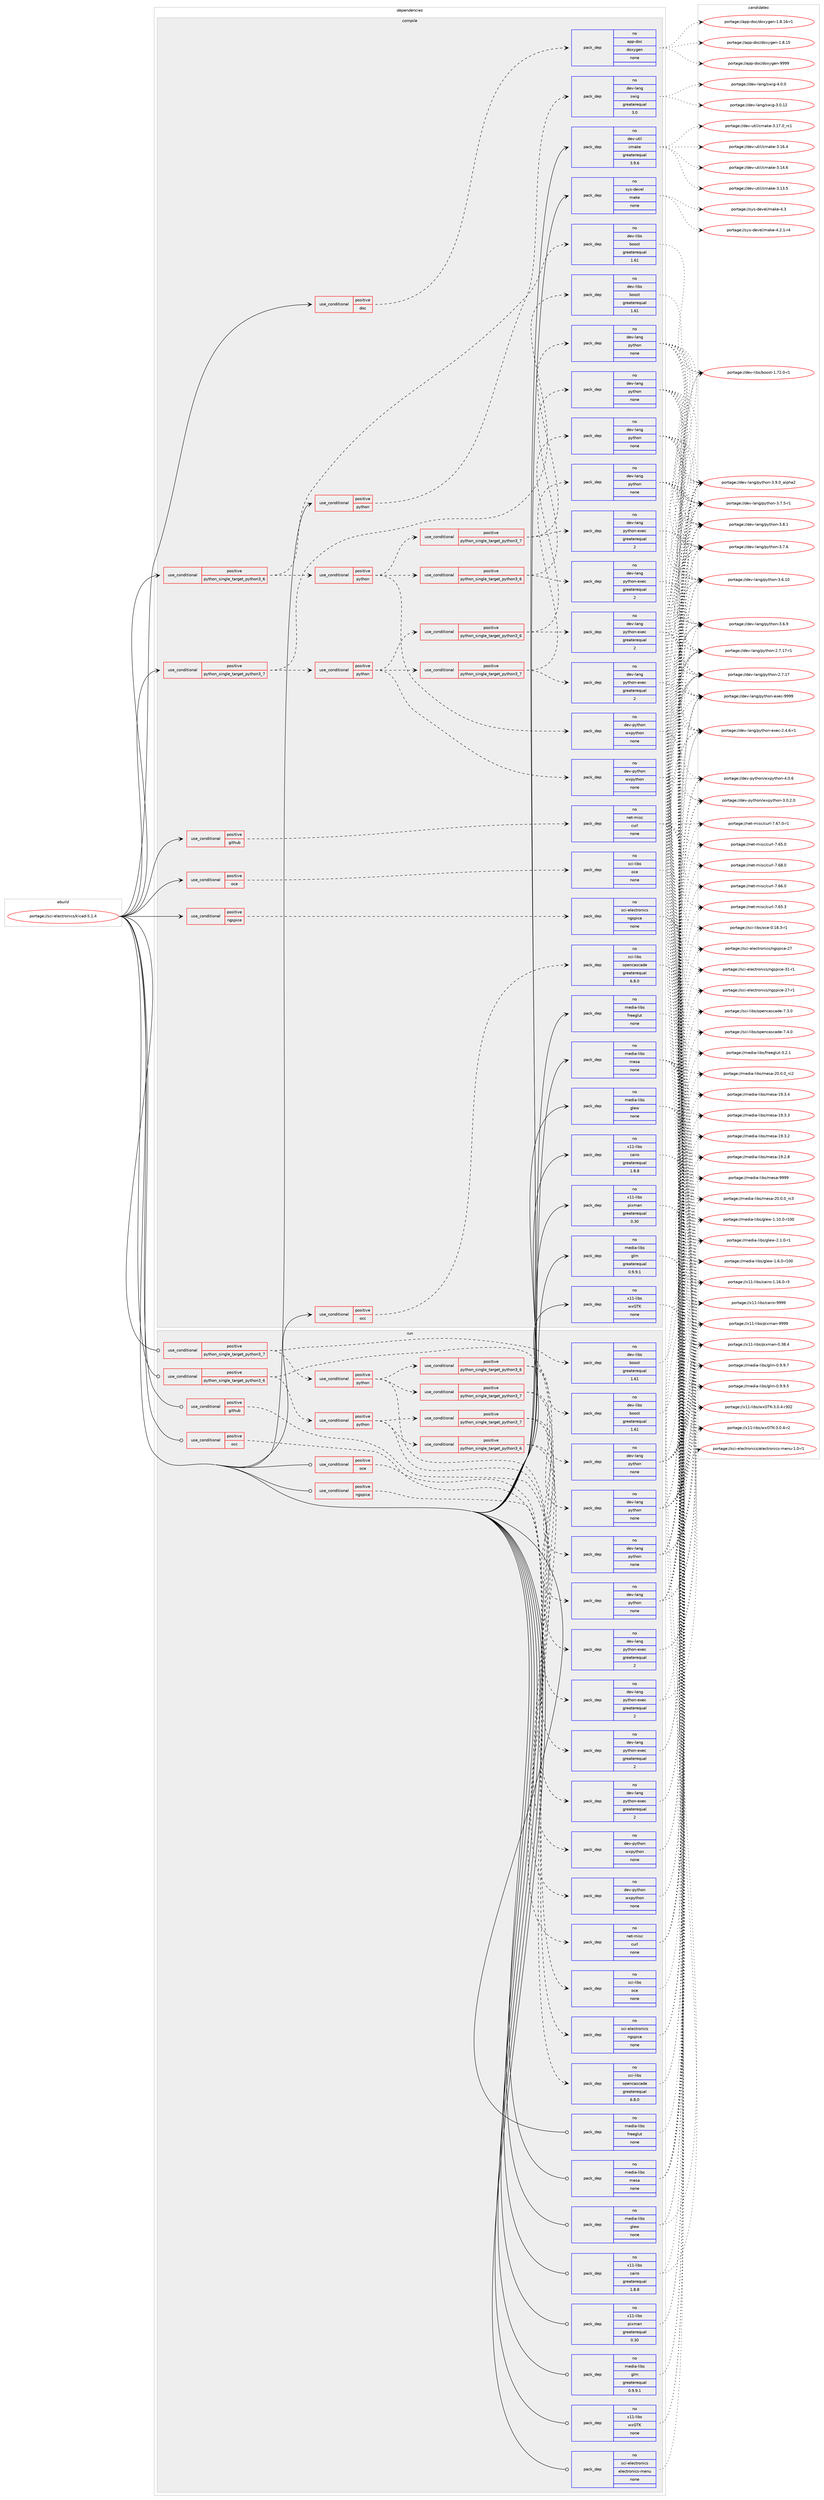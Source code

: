 digraph prolog {

# *************
# Graph options
# *************

newrank=true;
concentrate=true;
compound=true;
graph [rankdir=LR,fontname=Helvetica,fontsize=10,ranksep=1.5];#, ranksep=2.5, nodesep=0.2];
edge  [arrowhead=vee];
node  [fontname=Helvetica,fontsize=10];

# **********
# The ebuild
# **********

subgraph cluster_leftcol {
color=gray;
rank=same;
label=<<i>ebuild</i>>;
id [label="portage://sci-electronics/kicad-5.1.4", color=red, width=4, href="../sci-electronics/kicad-5.1.4.svg"];
}

# ****************
# The dependencies
# ****************

subgraph cluster_midcol {
color=gray;
label=<<i>dependencies</i>>;
subgraph cluster_compile {
fillcolor="#eeeeee";
style=filled;
label=<<i>compile</i>>;
subgraph cond19133 {
dependency94332 [label=<<TABLE BORDER="0" CELLBORDER="1" CELLSPACING="0" CELLPADDING="4"><TR><TD ROWSPAN="3" CELLPADDING="10">use_conditional</TD></TR><TR><TD>positive</TD></TR><TR><TD>doc</TD></TR></TABLE>>, shape=none, color=red];
subgraph pack73595 {
dependency94333 [label=<<TABLE BORDER="0" CELLBORDER="1" CELLSPACING="0" CELLPADDING="4" WIDTH="220"><TR><TD ROWSPAN="6" CELLPADDING="30">pack_dep</TD></TR><TR><TD WIDTH="110">no</TD></TR><TR><TD>app-doc</TD></TR><TR><TD>doxygen</TD></TR><TR><TD>none</TD></TR><TR><TD></TD></TR></TABLE>>, shape=none, color=blue];
}
dependency94332:e -> dependency94333:w [weight=20,style="dashed",arrowhead="vee"];
}
id:e -> dependency94332:w [weight=20,style="solid",arrowhead="vee"];
subgraph cond19134 {
dependency94334 [label=<<TABLE BORDER="0" CELLBORDER="1" CELLSPACING="0" CELLPADDING="4"><TR><TD ROWSPAN="3" CELLPADDING="10">use_conditional</TD></TR><TR><TD>positive</TD></TR><TR><TD>github</TD></TR></TABLE>>, shape=none, color=red];
subgraph pack73596 {
dependency94335 [label=<<TABLE BORDER="0" CELLBORDER="1" CELLSPACING="0" CELLPADDING="4" WIDTH="220"><TR><TD ROWSPAN="6" CELLPADDING="30">pack_dep</TD></TR><TR><TD WIDTH="110">no</TD></TR><TR><TD>net-misc</TD></TR><TR><TD>curl</TD></TR><TR><TD>none</TD></TR><TR><TD></TD></TR></TABLE>>, shape=none, color=blue];
}
dependency94334:e -> dependency94335:w [weight=20,style="dashed",arrowhead="vee"];
}
id:e -> dependency94334:w [weight=20,style="solid",arrowhead="vee"];
subgraph cond19135 {
dependency94336 [label=<<TABLE BORDER="0" CELLBORDER="1" CELLSPACING="0" CELLPADDING="4"><TR><TD ROWSPAN="3" CELLPADDING="10">use_conditional</TD></TR><TR><TD>positive</TD></TR><TR><TD>ngspice</TD></TR></TABLE>>, shape=none, color=red];
subgraph pack73597 {
dependency94337 [label=<<TABLE BORDER="0" CELLBORDER="1" CELLSPACING="0" CELLPADDING="4" WIDTH="220"><TR><TD ROWSPAN="6" CELLPADDING="30">pack_dep</TD></TR><TR><TD WIDTH="110">no</TD></TR><TR><TD>sci-electronics</TD></TR><TR><TD>ngspice</TD></TR><TR><TD>none</TD></TR><TR><TD></TD></TR></TABLE>>, shape=none, color=blue];
}
dependency94336:e -> dependency94337:w [weight=20,style="dashed",arrowhead="vee"];
}
id:e -> dependency94336:w [weight=20,style="solid",arrowhead="vee"];
subgraph cond19136 {
dependency94338 [label=<<TABLE BORDER="0" CELLBORDER="1" CELLSPACING="0" CELLPADDING="4"><TR><TD ROWSPAN="3" CELLPADDING="10">use_conditional</TD></TR><TR><TD>positive</TD></TR><TR><TD>occ</TD></TR></TABLE>>, shape=none, color=red];
subgraph pack73598 {
dependency94339 [label=<<TABLE BORDER="0" CELLBORDER="1" CELLSPACING="0" CELLPADDING="4" WIDTH="220"><TR><TD ROWSPAN="6" CELLPADDING="30">pack_dep</TD></TR><TR><TD WIDTH="110">no</TD></TR><TR><TD>sci-libs</TD></TR><TR><TD>opencascade</TD></TR><TR><TD>greaterequal</TD></TR><TR><TD>6.8.0</TD></TR></TABLE>>, shape=none, color=blue];
}
dependency94338:e -> dependency94339:w [weight=20,style="dashed",arrowhead="vee"];
}
id:e -> dependency94338:w [weight=20,style="solid",arrowhead="vee"];
subgraph cond19137 {
dependency94340 [label=<<TABLE BORDER="0" CELLBORDER="1" CELLSPACING="0" CELLPADDING="4"><TR><TD ROWSPAN="3" CELLPADDING="10">use_conditional</TD></TR><TR><TD>positive</TD></TR><TR><TD>oce</TD></TR></TABLE>>, shape=none, color=red];
subgraph pack73599 {
dependency94341 [label=<<TABLE BORDER="0" CELLBORDER="1" CELLSPACING="0" CELLPADDING="4" WIDTH="220"><TR><TD ROWSPAN="6" CELLPADDING="30">pack_dep</TD></TR><TR><TD WIDTH="110">no</TD></TR><TR><TD>sci-libs</TD></TR><TR><TD>oce</TD></TR><TR><TD>none</TD></TR><TR><TD></TD></TR></TABLE>>, shape=none, color=blue];
}
dependency94340:e -> dependency94341:w [weight=20,style="dashed",arrowhead="vee"];
}
id:e -> dependency94340:w [weight=20,style="solid",arrowhead="vee"];
subgraph cond19138 {
dependency94342 [label=<<TABLE BORDER="0" CELLBORDER="1" CELLSPACING="0" CELLPADDING="4"><TR><TD ROWSPAN="3" CELLPADDING="10">use_conditional</TD></TR><TR><TD>positive</TD></TR><TR><TD>python</TD></TR></TABLE>>, shape=none, color=red];
subgraph pack73600 {
dependency94343 [label=<<TABLE BORDER="0" CELLBORDER="1" CELLSPACING="0" CELLPADDING="4" WIDTH="220"><TR><TD ROWSPAN="6" CELLPADDING="30">pack_dep</TD></TR><TR><TD WIDTH="110">no</TD></TR><TR><TD>dev-lang</TD></TR><TR><TD>swig</TD></TR><TR><TD>greaterequal</TD></TR><TR><TD>3.0</TD></TR></TABLE>>, shape=none, color=blue];
}
dependency94342:e -> dependency94343:w [weight=20,style="dashed",arrowhead="vee"];
}
id:e -> dependency94342:w [weight=20,style="solid",arrowhead="vee"];
subgraph cond19139 {
dependency94344 [label=<<TABLE BORDER="0" CELLBORDER="1" CELLSPACING="0" CELLPADDING="4"><TR><TD ROWSPAN="3" CELLPADDING="10">use_conditional</TD></TR><TR><TD>positive</TD></TR><TR><TD>python_single_target_python3_6</TD></TR></TABLE>>, shape=none, color=red];
subgraph cond19140 {
dependency94345 [label=<<TABLE BORDER="0" CELLBORDER="1" CELLSPACING="0" CELLPADDING="4"><TR><TD ROWSPAN="3" CELLPADDING="10">use_conditional</TD></TR><TR><TD>positive</TD></TR><TR><TD>python</TD></TR></TABLE>>, shape=none, color=red];
subgraph pack73601 {
dependency94346 [label=<<TABLE BORDER="0" CELLBORDER="1" CELLSPACING="0" CELLPADDING="4" WIDTH="220"><TR><TD ROWSPAN="6" CELLPADDING="30">pack_dep</TD></TR><TR><TD WIDTH="110">no</TD></TR><TR><TD>dev-python</TD></TR><TR><TD>wxpython</TD></TR><TR><TD>none</TD></TR><TR><TD></TD></TR></TABLE>>, shape=none, color=blue];
}
dependency94345:e -> dependency94346:w [weight=20,style="dashed",arrowhead="vee"];
subgraph cond19141 {
dependency94347 [label=<<TABLE BORDER="0" CELLBORDER="1" CELLSPACING="0" CELLPADDING="4"><TR><TD ROWSPAN="3" CELLPADDING="10">use_conditional</TD></TR><TR><TD>positive</TD></TR><TR><TD>python_single_target_python3_6</TD></TR></TABLE>>, shape=none, color=red];
subgraph pack73602 {
dependency94348 [label=<<TABLE BORDER="0" CELLBORDER="1" CELLSPACING="0" CELLPADDING="4" WIDTH="220"><TR><TD ROWSPAN="6" CELLPADDING="30">pack_dep</TD></TR><TR><TD WIDTH="110">no</TD></TR><TR><TD>dev-lang</TD></TR><TR><TD>python</TD></TR><TR><TD>none</TD></TR><TR><TD></TD></TR></TABLE>>, shape=none, color=blue];
}
dependency94347:e -> dependency94348:w [weight=20,style="dashed",arrowhead="vee"];
subgraph pack73603 {
dependency94349 [label=<<TABLE BORDER="0" CELLBORDER="1" CELLSPACING="0" CELLPADDING="4" WIDTH="220"><TR><TD ROWSPAN="6" CELLPADDING="30">pack_dep</TD></TR><TR><TD WIDTH="110">no</TD></TR><TR><TD>dev-lang</TD></TR><TR><TD>python-exec</TD></TR><TR><TD>greaterequal</TD></TR><TR><TD>2</TD></TR></TABLE>>, shape=none, color=blue];
}
dependency94347:e -> dependency94349:w [weight=20,style="dashed",arrowhead="vee"];
}
dependency94345:e -> dependency94347:w [weight=20,style="dashed",arrowhead="vee"];
subgraph cond19142 {
dependency94350 [label=<<TABLE BORDER="0" CELLBORDER="1" CELLSPACING="0" CELLPADDING="4"><TR><TD ROWSPAN="3" CELLPADDING="10">use_conditional</TD></TR><TR><TD>positive</TD></TR><TR><TD>python_single_target_python3_7</TD></TR></TABLE>>, shape=none, color=red];
subgraph pack73604 {
dependency94351 [label=<<TABLE BORDER="0" CELLBORDER="1" CELLSPACING="0" CELLPADDING="4" WIDTH="220"><TR><TD ROWSPAN="6" CELLPADDING="30">pack_dep</TD></TR><TR><TD WIDTH="110">no</TD></TR><TR><TD>dev-lang</TD></TR><TR><TD>python</TD></TR><TR><TD>none</TD></TR><TR><TD></TD></TR></TABLE>>, shape=none, color=blue];
}
dependency94350:e -> dependency94351:w [weight=20,style="dashed",arrowhead="vee"];
subgraph pack73605 {
dependency94352 [label=<<TABLE BORDER="0" CELLBORDER="1" CELLSPACING="0" CELLPADDING="4" WIDTH="220"><TR><TD ROWSPAN="6" CELLPADDING="30">pack_dep</TD></TR><TR><TD WIDTH="110">no</TD></TR><TR><TD>dev-lang</TD></TR><TR><TD>python-exec</TD></TR><TR><TD>greaterequal</TD></TR><TR><TD>2</TD></TR></TABLE>>, shape=none, color=blue];
}
dependency94350:e -> dependency94352:w [weight=20,style="dashed",arrowhead="vee"];
}
dependency94345:e -> dependency94350:w [weight=20,style="dashed",arrowhead="vee"];
}
dependency94344:e -> dependency94345:w [weight=20,style="dashed",arrowhead="vee"];
subgraph pack73606 {
dependency94353 [label=<<TABLE BORDER="0" CELLBORDER="1" CELLSPACING="0" CELLPADDING="4" WIDTH="220"><TR><TD ROWSPAN="6" CELLPADDING="30">pack_dep</TD></TR><TR><TD WIDTH="110">no</TD></TR><TR><TD>dev-libs</TD></TR><TR><TD>boost</TD></TR><TR><TD>greaterequal</TD></TR><TR><TD>1.61</TD></TR></TABLE>>, shape=none, color=blue];
}
dependency94344:e -> dependency94353:w [weight=20,style="dashed",arrowhead="vee"];
}
id:e -> dependency94344:w [weight=20,style="solid",arrowhead="vee"];
subgraph cond19143 {
dependency94354 [label=<<TABLE BORDER="0" CELLBORDER="1" CELLSPACING="0" CELLPADDING="4"><TR><TD ROWSPAN="3" CELLPADDING="10">use_conditional</TD></TR><TR><TD>positive</TD></TR><TR><TD>python_single_target_python3_7</TD></TR></TABLE>>, shape=none, color=red];
subgraph cond19144 {
dependency94355 [label=<<TABLE BORDER="0" CELLBORDER="1" CELLSPACING="0" CELLPADDING="4"><TR><TD ROWSPAN="3" CELLPADDING="10">use_conditional</TD></TR><TR><TD>positive</TD></TR><TR><TD>python</TD></TR></TABLE>>, shape=none, color=red];
subgraph pack73607 {
dependency94356 [label=<<TABLE BORDER="0" CELLBORDER="1" CELLSPACING="0" CELLPADDING="4" WIDTH="220"><TR><TD ROWSPAN="6" CELLPADDING="30">pack_dep</TD></TR><TR><TD WIDTH="110">no</TD></TR><TR><TD>dev-python</TD></TR><TR><TD>wxpython</TD></TR><TR><TD>none</TD></TR><TR><TD></TD></TR></TABLE>>, shape=none, color=blue];
}
dependency94355:e -> dependency94356:w [weight=20,style="dashed",arrowhead="vee"];
subgraph cond19145 {
dependency94357 [label=<<TABLE BORDER="0" CELLBORDER="1" CELLSPACING="0" CELLPADDING="4"><TR><TD ROWSPAN="3" CELLPADDING="10">use_conditional</TD></TR><TR><TD>positive</TD></TR><TR><TD>python_single_target_python3_6</TD></TR></TABLE>>, shape=none, color=red];
subgraph pack73608 {
dependency94358 [label=<<TABLE BORDER="0" CELLBORDER="1" CELLSPACING="0" CELLPADDING="4" WIDTH="220"><TR><TD ROWSPAN="6" CELLPADDING="30">pack_dep</TD></TR><TR><TD WIDTH="110">no</TD></TR><TR><TD>dev-lang</TD></TR><TR><TD>python</TD></TR><TR><TD>none</TD></TR><TR><TD></TD></TR></TABLE>>, shape=none, color=blue];
}
dependency94357:e -> dependency94358:w [weight=20,style="dashed",arrowhead="vee"];
subgraph pack73609 {
dependency94359 [label=<<TABLE BORDER="0" CELLBORDER="1" CELLSPACING="0" CELLPADDING="4" WIDTH="220"><TR><TD ROWSPAN="6" CELLPADDING="30">pack_dep</TD></TR><TR><TD WIDTH="110">no</TD></TR><TR><TD>dev-lang</TD></TR><TR><TD>python-exec</TD></TR><TR><TD>greaterequal</TD></TR><TR><TD>2</TD></TR></TABLE>>, shape=none, color=blue];
}
dependency94357:e -> dependency94359:w [weight=20,style="dashed",arrowhead="vee"];
}
dependency94355:e -> dependency94357:w [weight=20,style="dashed",arrowhead="vee"];
subgraph cond19146 {
dependency94360 [label=<<TABLE BORDER="0" CELLBORDER="1" CELLSPACING="0" CELLPADDING="4"><TR><TD ROWSPAN="3" CELLPADDING="10">use_conditional</TD></TR><TR><TD>positive</TD></TR><TR><TD>python_single_target_python3_7</TD></TR></TABLE>>, shape=none, color=red];
subgraph pack73610 {
dependency94361 [label=<<TABLE BORDER="0" CELLBORDER="1" CELLSPACING="0" CELLPADDING="4" WIDTH="220"><TR><TD ROWSPAN="6" CELLPADDING="30">pack_dep</TD></TR><TR><TD WIDTH="110">no</TD></TR><TR><TD>dev-lang</TD></TR><TR><TD>python</TD></TR><TR><TD>none</TD></TR><TR><TD></TD></TR></TABLE>>, shape=none, color=blue];
}
dependency94360:e -> dependency94361:w [weight=20,style="dashed",arrowhead="vee"];
subgraph pack73611 {
dependency94362 [label=<<TABLE BORDER="0" CELLBORDER="1" CELLSPACING="0" CELLPADDING="4" WIDTH="220"><TR><TD ROWSPAN="6" CELLPADDING="30">pack_dep</TD></TR><TR><TD WIDTH="110">no</TD></TR><TR><TD>dev-lang</TD></TR><TR><TD>python-exec</TD></TR><TR><TD>greaterequal</TD></TR><TR><TD>2</TD></TR></TABLE>>, shape=none, color=blue];
}
dependency94360:e -> dependency94362:w [weight=20,style="dashed",arrowhead="vee"];
}
dependency94355:e -> dependency94360:w [weight=20,style="dashed",arrowhead="vee"];
}
dependency94354:e -> dependency94355:w [weight=20,style="dashed",arrowhead="vee"];
subgraph pack73612 {
dependency94363 [label=<<TABLE BORDER="0" CELLBORDER="1" CELLSPACING="0" CELLPADDING="4" WIDTH="220"><TR><TD ROWSPAN="6" CELLPADDING="30">pack_dep</TD></TR><TR><TD WIDTH="110">no</TD></TR><TR><TD>dev-libs</TD></TR><TR><TD>boost</TD></TR><TR><TD>greaterequal</TD></TR><TR><TD>1.61</TD></TR></TABLE>>, shape=none, color=blue];
}
dependency94354:e -> dependency94363:w [weight=20,style="dashed",arrowhead="vee"];
}
id:e -> dependency94354:w [weight=20,style="solid",arrowhead="vee"];
subgraph pack73613 {
dependency94364 [label=<<TABLE BORDER="0" CELLBORDER="1" CELLSPACING="0" CELLPADDING="4" WIDTH="220"><TR><TD ROWSPAN="6" CELLPADDING="30">pack_dep</TD></TR><TR><TD WIDTH="110">no</TD></TR><TR><TD>dev-util</TD></TR><TR><TD>cmake</TD></TR><TR><TD>greaterequal</TD></TR><TR><TD>3.9.6</TD></TR></TABLE>>, shape=none, color=blue];
}
id:e -> dependency94364:w [weight=20,style="solid",arrowhead="vee"];
subgraph pack73614 {
dependency94365 [label=<<TABLE BORDER="0" CELLBORDER="1" CELLSPACING="0" CELLPADDING="4" WIDTH="220"><TR><TD ROWSPAN="6" CELLPADDING="30">pack_dep</TD></TR><TR><TD WIDTH="110">no</TD></TR><TR><TD>media-libs</TD></TR><TR><TD>freeglut</TD></TR><TR><TD>none</TD></TR><TR><TD></TD></TR></TABLE>>, shape=none, color=blue];
}
id:e -> dependency94365:w [weight=20,style="solid",arrowhead="vee"];
subgraph pack73615 {
dependency94366 [label=<<TABLE BORDER="0" CELLBORDER="1" CELLSPACING="0" CELLPADDING="4" WIDTH="220"><TR><TD ROWSPAN="6" CELLPADDING="30">pack_dep</TD></TR><TR><TD WIDTH="110">no</TD></TR><TR><TD>media-libs</TD></TR><TR><TD>glew</TD></TR><TR><TD>none</TD></TR><TR><TD></TD></TR></TABLE>>, shape=none, color=blue];
}
id:e -> dependency94366:w [weight=20,style="solid",arrowhead="vee"];
subgraph pack73616 {
dependency94367 [label=<<TABLE BORDER="0" CELLBORDER="1" CELLSPACING="0" CELLPADDING="4" WIDTH="220"><TR><TD ROWSPAN="6" CELLPADDING="30">pack_dep</TD></TR><TR><TD WIDTH="110">no</TD></TR><TR><TD>media-libs</TD></TR><TR><TD>glm</TD></TR><TR><TD>greaterequal</TD></TR><TR><TD>0.9.9.1</TD></TR></TABLE>>, shape=none, color=blue];
}
id:e -> dependency94367:w [weight=20,style="solid",arrowhead="vee"];
subgraph pack73617 {
dependency94368 [label=<<TABLE BORDER="0" CELLBORDER="1" CELLSPACING="0" CELLPADDING="4" WIDTH="220"><TR><TD ROWSPAN="6" CELLPADDING="30">pack_dep</TD></TR><TR><TD WIDTH="110">no</TD></TR><TR><TD>media-libs</TD></TR><TR><TD>mesa</TD></TR><TR><TD>none</TD></TR><TR><TD></TD></TR></TABLE>>, shape=none, color=blue];
}
id:e -> dependency94368:w [weight=20,style="solid",arrowhead="vee"];
subgraph pack73618 {
dependency94369 [label=<<TABLE BORDER="0" CELLBORDER="1" CELLSPACING="0" CELLPADDING="4" WIDTH="220"><TR><TD ROWSPAN="6" CELLPADDING="30">pack_dep</TD></TR><TR><TD WIDTH="110">no</TD></TR><TR><TD>sys-devel</TD></TR><TR><TD>make</TD></TR><TR><TD>none</TD></TR><TR><TD></TD></TR></TABLE>>, shape=none, color=blue];
}
id:e -> dependency94369:w [weight=20,style="solid",arrowhead="vee"];
subgraph pack73619 {
dependency94370 [label=<<TABLE BORDER="0" CELLBORDER="1" CELLSPACING="0" CELLPADDING="4" WIDTH="220"><TR><TD ROWSPAN="6" CELLPADDING="30">pack_dep</TD></TR><TR><TD WIDTH="110">no</TD></TR><TR><TD>x11-libs</TD></TR><TR><TD>cairo</TD></TR><TR><TD>greaterequal</TD></TR><TR><TD>1.8.8</TD></TR></TABLE>>, shape=none, color=blue];
}
id:e -> dependency94370:w [weight=20,style="solid",arrowhead="vee"];
subgraph pack73620 {
dependency94371 [label=<<TABLE BORDER="0" CELLBORDER="1" CELLSPACING="0" CELLPADDING="4" WIDTH="220"><TR><TD ROWSPAN="6" CELLPADDING="30">pack_dep</TD></TR><TR><TD WIDTH="110">no</TD></TR><TR><TD>x11-libs</TD></TR><TR><TD>pixman</TD></TR><TR><TD>greaterequal</TD></TR><TR><TD>0.30</TD></TR></TABLE>>, shape=none, color=blue];
}
id:e -> dependency94371:w [weight=20,style="solid",arrowhead="vee"];
subgraph pack73621 {
dependency94372 [label=<<TABLE BORDER="0" CELLBORDER="1" CELLSPACING="0" CELLPADDING="4" WIDTH="220"><TR><TD ROWSPAN="6" CELLPADDING="30">pack_dep</TD></TR><TR><TD WIDTH="110">no</TD></TR><TR><TD>x11-libs</TD></TR><TR><TD>wxGTK</TD></TR><TR><TD>none</TD></TR><TR><TD></TD></TR></TABLE>>, shape=none, color=blue];
}
id:e -> dependency94372:w [weight=20,style="solid",arrowhead="vee"];
}
subgraph cluster_compileandrun {
fillcolor="#eeeeee";
style=filled;
label=<<i>compile and run</i>>;
}
subgraph cluster_run {
fillcolor="#eeeeee";
style=filled;
label=<<i>run</i>>;
subgraph cond19147 {
dependency94373 [label=<<TABLE BORDER="0" CELLBORDER="1" CELLSPACING="0" CELLPADDING="4"><TR><TD ROWSPAN="3" CELLPADDING="10">use_conditional</TD></TR><TR><TD>positive</TD></TR><TR><TD>github</TD></TR></TABLE>>, shape=none, color=red];
subgraph pack73622 {
dependency94374 [label=<<TABLE BORDER="0" CELLBORDER="1" CELLSPACING="0" CELLPADDING="4" WIDTH="220"><TR><TD ROWSPAN="6" CELLPADDING="30">pack_dep</TD></TR><TR><TD WIDTH="110">no</TD></TR><TR><TD>net-misc</TD></TR><TR><TD>curl</TD></TR><TR><TD>none</TD></TR><TR><TD></TD></TR></TABLE>>, shape=none, color=blue];
}
dependency94373:e -> dependency94374:w [weight=20,style="dashed",arrowhead="vee"];
}
id:e -> dependency94373:w [weight=20,style="solid",arrowhead="odot"];
subgraph cond19148 {
dependency94375 [label=<<TABLE BORDER="0" CELLBORDER="1" CELLSPACING="0" CELLPADDING="4"><TR><TD ROWSPAN="3" CELLPADDING="10">use_conditional</TD></TR><TR><TD>positive</TD></TR><TR><TD>ngspice</TD></TR></TABLE>>, shape=none, color=red];
subgraph pack73623 {
dependency94376 [label=<<TABLE BORDER="0" CELLBORDER="1" CELLSPACING="0" CELLPADDING="4" WIDTH="220"><TR><TD ROWSPAN="6" CELLPADDING="30">pack_dep</TD></TR><TR><TD WIDTH="110">no</TD></TR><TR><TD>sci-electronics</TD></TR><TR><TD>ngspice</TD></TR><TR><TD>none</TD></TR><TR><TD></TD></TR></TABLE>>, shape=none, color=blue];
}
dependency94375:e -> dependency94376:w [weight=20,style="dashed",arrowhead="vee"];
}
id:e -> dependency94375:w [weight=20,style="solid",arrowhead="odot"];
subgraph cond19149 {
dependency94377 [label=<<TABLE BORDER="0" CELLBORDER="1" CELLSPACING="0" CELLPADDING="4"><TR><TD ROWSPAN="3" CELLPADDING="10">use_conditional</TD></TR><TR><TD>positive</TD></TR><TR><TD>occ</TD></TR></TABLE>>, shape=none, color=red];
subgraph pack73624 {
dependency94378 [label=<<TABLE BORDER="0" CELLBORDER="1" CELLSPACING="0" CELLPADDING="4" WIDTH="220"><TR><TD ROWSPAN="6" CELLPADDING="30">pack_dep</TD></TR><TR><TD WIDTH="110">no</TD></TR><TR><TD>sci-libs</TD></TR><TR><TD>opencascade</TD></TR><TR><TD>greaterequal</TD></TR><TR><TD>6.8.0</TD></TR></TABLE>>, shape=none, color=blue];
}
dependency94377:e -> dependency94378:w [weight=20,style="dashed",arrowhead="vee"];
}
id:e -> dependency94377:w [weight=20,style="solid",arrowhead="odot"];
subgraph cond19150 {
dependency94379 [label=<<TABLE BORDER="0" CELLBORDER="1" CELLSPACING="0" CELLPADDING="4"><TR><TD ROWSPAN="3" CELLPADDING="10">use_conditional</TD></TR><TR><TD>positive</TD></TR><TR><TD>oce</TD></TR></TABLE>>, shape=none, color=red];
subgraph pack73625 {
dependency94380 [label=<<TABLE BORDER="0" CELLBORDER="1" CELLSPACING="0" CELLPADDING="4" WIDTH="220"><TR><TD ROWSPAN="6" CELLPADDING="30">pack_dep</TD></TR><TR><TD WIDTH="110">no</TD></TR><TR><TD>sci-libs</TD></TR><TR><TD>oce</TD></TR><TR><TD>none</TD></TR><TR><TD></TD></TR></TABLE>>, shape=none, color=blue];
}
dependency94379:e -> dependency94380:w [weight=20,style="dashed",arrowhead="vee"];
}
id:e -> dependency94379:w [weight=20,style="solid",arrowhead="odot"];
subgraph cond19151 {
dependency94381 [label=<<TABLE BORDER="0" CELLBORDER="1" CELLSPACING="0" CELLPADDING="4"><TR><TD ROWSPAN="3" CELLPADDING="10">use_conditional</TD></TR><TR><TD>positive</TD></TR><TR><TD>python_single_target_python3_6</TD></TR></TABLE>>, shape=none, color=red];
subgraph cond19152 {
dependency94382 [label=<<TABLE BORDER="0" CELLBORDER="1" CELLSPACING="0" CELLPADDING="4"><TR><TD ROWSPAN="3" CELLPADDING="10">use_conditional</TD></TR><TR><TD>positive</TD></TR><TR><TD>python</TD></TR></TABLE>>, shape=none, color=red];
subgraph pack73626 {
dependency94383 [label=<<TABLE BORDER="0" CELLBORDER="1" CELLSPACING="0" CELLPADDING="4" WIDTH="220"><TR><TD ROWSPAN="6" CELLPADDING="30">pack_dep</TD></TR><TR><TD WIDTH="110">no</TD></TR><TR><TD>dev-python</TD></TR><TR><TD>wxpython</TD></TR><TR><TD>none</TD></TR><TR><TD></TD></TR></TABLE>>, shape=none, color=blue];
}
dependency94382:e -> dependency94383:w [weight=20,style="dashed",arrowhead="vee"];
subgraph cond19153 {
dependency94384 [label=<<TABLE BORDER="0" CELLBORDER="1" CELLSPACING="0" CELLPADDING="4"><TR><TD ROWSPAN="3" CELLPADDING="10">use_conditional</TD></TR><TR><TD>positive</TD></TR><TR><TD>python_single_target_python3_6</TD></TR></TABLE>>, shape=none, color=red];
subgraph pack73627 {
dependency94385 [label=<<TABLE BORDER="0" CELLBORDER="1" CELLSPACING="0" CELLPADDING="4" WIDTH="220"><TR><TD ROWSPAN="6" CELLPADDING="30">pack_dep</TD></TR><TR><TD WIDTH="110">no</TD></TR><TR><TD>dev-lang</TD></TR><TR><TD>python</TD></TR><TR><TD>none</TD></TR><TR><TD></TD></TR></TABLE>>, shape=none, color=blue];
}
dependency94384:e -> dependency94385:w [weight=20,style="dashed",arrowhead="vee"];
subgraph pack73628 {
dependency94386 [label=<<TABLE BORDER="0" CELLBORDER="1" CELLSPACING="0" CELLPADDING="4" WIDTH="220"><TR><TD ROWSPAN="6" CELLPADDING="30">pack_dep</TD></TR><TR><TD WIDTH="110">no</TD></TR><TR><TD>dev-lang</TD></TR><TR><TD>python-exec</TD></TR><TR><TD>greaterequal</TD></TR><TR><TD>2</TD></TR></TABLE>>, shape=none, color=blue];
}
dependency94384:e -> dependency94386:w [weight=20,style="dashed",arrowhead="vee"];
}
dependency94382:e -> dependency94384:w [weight=20,style="dashed",arrowhead="vee"];
subgraph cond19154 {
dependency94387 [label=<<TABLE BORDER="0" CELLBORDER="1" CELLSPACING="0" CELLPADDING="4"><TR><TD ROWSPAN="3" CELLPADDING="10">use_conditional</TD></TR><TR><TD>positive</TD></TR><TR><TD>python_single_target_python3_7</TD></TR></TABLE>>, shape=none, color=red];
subgraph pack73629 {
dependency94388 [label=<<TABLE BORDER="0" CELLBORDER="1" CELLSPACING="0" CELLPADDING="4" WIDTH="220"><TR><TD ROWSPAN="6" CELLPADDING="30">pack_dep</TD></TR><TR><TD WIDTH="110">no</TD></TR><TR><TD>dev-lang</TD></TR><TR><TD>python</TD></TR><TR><TD>none</TD></TR><TR><TD></TD></TR></TABLE>>, shape=none, color=blue];
}
dependency94387:e -> dependency94388:w [weight=20,style="dashed",arrowhead="vee"];
subgraph pack73630 {
dependency94389 [label=<<TABLE BORDER="0" CELLBORDER="1" CELLSPACING="0" CELLPADDING="4" WIDTH="220"><TR><TD ROWSPAN="6" CELLPADDING="30">pack_dep</TD></TR><TR><TD WIDTH="110">no</TD></TR><TR><TD>dev-lang</TD></TR><TR><TD>python-exec</TD></TR><TR><TD>greaterequal</TD></TR><TR><TD>2</TD></TR></TABLE>>, shape=none, color=blue];
}
dependency94387:e -> dependency94389:w [weight=20,style="dashed",arrowhead="vee"];
}
dependency94382:e -> dependency94387:w [weight=20,style="dashed",arrowhead="vee"];
}
dependency94381:e -> dependency94382:w [weight=20,style="dashed",arrowhead="vee"];
subgraph pack73631 {
dependency94390 [label=<<TABLE BORDER="0" CELLBORDER="1" CELLSPACING="0" CELLPADDING="4" WIDTH="220"><TR><TD ROWSPAN="6" CELLPADDING="30">pack_dep</TD></TR><TR><TD WIDTH="110">no</TD></TR><TR><TD>dev-libs</TD></TR><TR><TD>boost</TD></TR><TR><TD>greaterequal</TD></TR><TR><TD>1.61</TD></TR></TABLE>>, shape=none, color=blue];
}
dependency94381:e -> dependency94390:w [weight=20,style="dashed",arrowhead="vee"];
}
id:e -> dependency94381:w [weight=20,style="solid",arrowhead="odot"];
subgraph cond19155 {
dependency94391 [label=<<TABLE BORDER="0" CELLBORDER="1" CELLSPACING="0" CELLPADDING="4"><TR><TD ROWSPAN="3" CELLPADDING="10">use_conditional</TD></TR><TR><TD>positive</TD></TR><TR><TD>python_single_target_python3_7</TD></TR></TABLE>>, shape=none, color=red];
subgraph cond19156 {
dependency94392 [label=<<TABLE BORDER="0" CELLBORDER="1" CELLSPACING="0" CELLPADDING="4"><TR><TD ROWSPAN="3" CELLPADDING="10">use_conditional</TD></TR><TR><TD>positive</TD></TR><TR><TD>python</TD></TR></TABLE>>, shape=none, color=red];
subgraph pack73632 {
dependency94393 [label=<<TABLE BORDER="0" CELLBORDER="1" CELLSPACING="0" CELLPADDING="4" WIDTH="220"><TR><TD ROWSPAN="6" CELLPADDING="30">pack_dep</TD></TR><TR><TD WIDTH="110">no</TD></TR><TR><TD>dev-python</TD></TR><TR><TD>wxpython</TD></TR><TR><TD>none</TD></TR><TR><TD></TD></TR></TABLE>>, shape=none, color=blue];
}
dependency94392:e -> dependency94393:w [weight=20,style="dashed",arrowhead="vee"];
subgraph cond19157 {
dependency94394 [label=<<TABLE BORDER="0" CELLBORDER="1" CELLSPACING="0" CELLPADDING="4"><TR><TD ROWSPAN="3" CELLPADDING="10">use_conditional</TD></TR><TR><TD>positive</TD></TR><TR><TD>python_single_target_python3_6</TD></TR></TABLE>>, shape=none, color=red];
subgraph pack73633 {
dependency94395 [label=<<TABLE BORDER="0" CELLBORDER="1" CELLSPACING="0" CELLPADDING="4" WIDTH="220"><TR><TD ROWSPAN="6" CELLPADDING="30">pack_dep</TD></TR><TR><TD WIDTH="110">no</TD></TR><TR><TD>dev-lang</TD></TR><TR><TD>python</TD></TR><TR><TD>none</TD></TR><TR><TD></TD></TR></TABLE>>, shape=none, color=blue];
}
dependency94394:e -> dependency94395:w [weight=20,style="dashed",arrowhead="vee"];
subgraph pack73634 {
dependency94396 [label=<<TABLE BORDER="0" CELLBORDER="1" CELLSPACING="0" CELLPADDING="4" WIDTH="220"><TR><TD ROWSPAN="6" CELLPADDING="30">pack_dep</TD></TR><TR><TD WIDTH="110">no</TD></TR><TR><TD>dev-lang</TD></TR><TR><TD>python-exec</TD></TR><TR><TD>greaterequal</TD></TR><TR><TD>2</TD></TR></TABLE>>, shape=none, color=blue];
}
dependency94394:e -> dependency94396:w [weight=20,style="dashed",arrowhead="vee"];
}
dependency94392:e -> dependency94394:w [weight=20,style="dashed",arrowhead="vee"];
subgraph cond19158 {
dependency94397 [label=<<TABLE BORDER="0" CELLBORDER="1" CELLSPACING="0" CELLPADDING="4"><TR><TD ROWSPAN="3" CELLPADDING="10">use_conditional</TD></TR><TR><TD>positive</TD></TR><TR><TD>python_single_target_python3_7</TD></TR></TABLE>>, shape=none, color=red];
subgraph pack73635 {
dependency94398 [label=<<TABLE BORDER="0" CELLBORDER="1" CELLSPACING="0" CELLPADDING="4" WIDTH="220"><TR><TD ROWSPAN="6" CELLPADDING="30">pack_dep</TD></TR><TR><TD WIDTH="110">no</TD></TR><TR><TD>dev-lang</TD></TR><TR><TD>python</TD></TR><TR><TD>none</TD></TR><TR><TD></TD></TR></TABLE>>, shape=none, color=blue];
}
dependency94397:e -> dependency94398:w [weight=20,style="dashed",arrowhead="vee"];
subgraph pack73636 {
dependency94399 [label=<<TABLE BORDER="0" CELLBORDER="1" CELLSPACING="0" CELLPADDING="4" WIDTH="220"><TR><TD ROWSPAN="6" CELLPADDING="30">pack_dep</TD></TR><TR><TD WIDTH="110">no</TD></TR><TR><TD>dev-lang</TD></TR><TR><TD>python-exec</TD></TR><TR><TD>greaterequal</TD></TR><TR><TD>2</TD></TR></TABLE>>, shape=none, color=blue];
}
dependency94397:e -> dependency94399:w [weight=20,style="dashed",arrowhead="vee"];
}
dependency94392:e -> dependency94397:w [weight=20,style="dashed",arrowhead="vee"];
}
dependency94391:e -> dependency94392:w [weight=20,style="dashed",arrowhead="vee"];
subgraph pack73637 {
dependency94400 [label=<<TABLE BORDER="0" CELLBORDER="1" CELLSPACING="0" CELLPADDING="4" WIDTH="220"><TR><TD ROWSPAN="6" CELLPADDING="30">pack_dep</TD></TR><TR><TD WIDTH="110">no</TD></TR><TR><TD>dev-libs</TD></TR><TR><TD>boost</TD></TR><TR><TD>greaterequal</TD></TR><TR><TD>1.61</TD></TR></TABLE>>, shape=none, color=blue];
}
dependency94391:e -> dependency94400:w [weight=20,style="dashed",arrowhead="vee"];
}
id:e -> dependency94391:w [weight=20,style="solid",arrowhead="odot"];
subgraph pack73638 {
dependency94401 [label=<<TABLE BORDER="0" CELLBORDER="1" CELLSPACING="0" CELLPADDING="4" WIDTH="220"><TR><TD ROWSPAN="6" CELLPADDING="30">pack_dep</TD></TR><TR><TD WIDTH="110">no</TD></TR><TR><TD>media-libs</TD></TR><TR><TD>freeglut</TD></TR><TR><TD>none</TD></TR><TR><TD></TD></TR></TABLE>>, shape=none, color=blue];
}
id:e -> dependency94401:w [weight=20,style="solid",arrowhead="odot"];
subgraph pack73639 {
dependency94402 [label=<<TABLE BORDER="0" CELLBORDER="1" CELLSPACING="0" CELLPADDING="4" WIDTH="220"><TR><TD ROWSPAN="6" CELLPADDING="30">pack_dep</TD></TR><TR><TD WIDTH="110">no</TD></TR><TR><TD>media-libs</TD></TR><TR><TD>glew</TD></TR><TR><TD>none</TD></TR><TR><TD></TD></TR></TABLE>>, shape=none, color=blue];
}
id:e -> dependency94402:w [weight=20,style="solid",arrowhead="odot"];
subgraph pack73640 {
dependency94403 [label=<<TABLE BORDER="0" CELLBORDER="1" CELLSPACING="0" CELLPADDING="4" WIDTH="220"><TR><TD ROWSPAN="6" CELLPADDING="30">pack_dep</TD></TR><TR><TD WIDTH="110">no</TD></TR><TR><TD>media-libs</TD></TR><TR><TD>glm</TD></TR><TR><TD>greaterequal</TD></TR><TR><TD>0.9.9.1</TD></TR></TABLE>>, shape=none, color=blue];
}
id:e -> dependency94403:w [weight=20,style="solid",arrowhead="odot"];
subgraph pack73641 {
dependency94404 [label=<<TABLE BORDER="0" CELLBORDER="1" CELLSPACING="0" CELLPADDING="4" WIDTH="220"><TR><TD ROWSPAN="6" CELLPADDING="30">pack_dep</TD></TR><TR><TD WIDTH="110">no</TD></TR><TR><TD>media-libs</TD></TR><TR><TD>mesa</TD></TR><TR><TD>none</TD></TR><TR><TD></TD></TR></TABLE>>, shape=none, color=blue];
}
id:e -> dependency94404:w [weight=20,style="solid",arrowhead="odot"];
subgraph pack73642 {
dependency94405 [label=<<TABLE BORDER="0" CELLBORDER="1" CELLSPACING="0" CELLPADDING="4" WIDTH="220"><TR><TD ROWSPAN="6" CELLPADDING="30">pack_dep</TD></TR><TR><TD WIDTH="110">no</TD></TR><TR><TD>sci-electronics</TD></TR><TR><TD>electronics-menu</TD></TR><TR><TD>none</TD></TR><TR><TD></TD></TR></TABLE>>, shape=none, color=blue];
}
id:e -> dependency94405:w [weight=20,style="solid",arrowhead="odot"];
subgraph pack73643 {
dependency94406 [label=<<TABLE BORDER="0" CELLBORDER="1" CELLSPACING="0" CELLPADDING="4" WIDTH="220"><TR><TD ROWSPAN="6" CELLPADDING="30">pack_dep</TD></TR><TR><TD WIDTH="110">no</TD></TR><TR><TD>x11-libs</TD></TR><TR><TD>cairo</TD></TR><TR><TD>greaterequal</TD></TR><TR><TD>1.8.8</TD></TR></TABLE>>, shape=none, color=blue];
}
id:e -> dependency94406:w [weight=20,style="solid",arrowhead="odot"];
subgraph pack73644 {
dependency94407 [label=<<TABLE BORDER="0" CELLBORDER="1" CELLSPACING="0" CELLPADDING="4" WIDTH="220"><TR><TD ROWSPAN="6" CELLPADDING="30">pack_dep</TD></TR><TR><TD WIDTH="110">no</TD></TR><TR><TD>x11-libs</TD></TR><TR><TD>pixman</TD></TR><TR><TD>greaterequal</TD></TR><TR><TD>0.30</TD></TR></TABLE>>, shape=none, color=blue];
}
id:e -> dependency94407:w [weight=20,style="solid",arrowhead="odot"];
subgraph pack73645 {
dependency94408 [label=<<TABLE BORDER="0" CELLBORDER="1" CELLSPACING="0" CELLPADDING="4" WIDTH="220"><TR><TD ROWSPAN="6" CELLPADDING="30">pack_dep</TD></TR><TR><TD WIDTH="110">no</TD></TR><TR><TD>x11-libs</TD></TR><TR><TD>wxGTK</TD></TR><TR><TD>none</TD></TR><TR><TD></TD></TR></TABLE>>, shape=none, color=blue];
}
id:e -> dependency94408:w [weight=20,style="solid",arrowhead="odot"];
}
}

# **************
# The candidates
# **************

subgraph cluster_choices {
rank=same;
color=gray;
label=<<i>candidates</i>>;

subgraph choice73595 {
color=black;
nodesep=1;
choice971121124510011199471001111201211031011104557575757 [label="portage://app-doc/doxygen-9999", color=red, width=4,href="../app-doc/doxygen-9999.svg"];
choice97112112451001119947100111120121103101110454946564649544511449 [label="portage://app-doc/doxygen-1.8.16-r1", color=red, width=4,href="../app-doc/doxygen-1.8.16-r1.svg"];
choice9711211245100111994710011112012110310111045494656464953 [label="portage://app-doc/doxygen-1.8.15", color=red, width=4,href="../app-doc/doxygen-1.8.15.svg"];
dependency94333:e -> choice971121124510011199471001111201211031011104557575757:w [style=dotted,weight="100"];
dependency94333:e -> choice97112112451001119947100111120121103101110454946564649544511449:w [style=dotted,weight="100"];
dependency94333:e -> choice9711211245100111994710011112012110310111045494656464953:w [style=dotted,weight="100"];
}
subgraph choice73596 {
color=black;
nodesep=1;
choice1101011164510910511599479911711410845554654564648 [label="portage://net-misc/curl-7.68.0", color=red, width=4,href="../net-misc/curl-7.68.0.svg"];
choice11010111645109105115994799117114108455546545546484511449 [label="portage://net-misc/curl-7.67.0-r1", color=red, width=4,href="../net-misc/curl-7.67.0-r1.svg"];
choice1101011164510910511599479911711410845554654544648 [label="portage://net-misc/curl-7.66.0", color=red, width=4,href="../net-misc/curl-7.66.0.svg"];
choice1101011164510910511599479911711410845554654534651 [label="portage://net-misc/curl-7.65.3", color=red, width=4,href="../net-misc/curl-7.65.3.svg"];
choice1101011164510910511599479911711410845554654534648 [label="portage://net-misc/curl-7.65.0", color=red, width=4,href="../net-misc/curl-7.65.0.svg"];
dependency94335:e -> choice1101011164510910511599479911711410845554654564648:w [style=dotted,weight="100"];
dependency94335:e -> choice11010111645109105115994799117114108455546545546484511449:w [style=dotted,weight="100"];
dependency94335:e -> choice1101011164510910511599479911711410845554654544648:w [style=dotted,weight="100"];
dependency94335:e -> choice1101011164510910511599479911711410845554654534651:w [style=dotted,weight="100"];
dependency94335:e -> choice1101011164510910511599479911711410845554654534648:w [style=dotted,weight="100"];
}
subgraph choice73597 {
color=black;
nodesep=1;
choice1159910545101108101991161141111101059911547110103115112105991014551494511449 [label="portage://sci-electronics/ngspice-31-r1", color=red, width=4,href="../sci-electronics/ngspice-31-r1.svg"];
choice1159910545101108101991161141111101059911547110103115112105991014550554511449 [label="portage://sci-electronics/ngspice-27-r1", color=red, width=4,href="../sci-electronics/ngspice-27-r1.svg"];
choice115991054510110810199116114111110105991154711010311511210599101455055 [label="portage://sci-electronics/ngspice-27", color=red, width=4,href="../sci-electronics/ngspice-27.svg"];
dependency94337:e -> choice1159910545101108101991161141111101059911547110103115112105991014551494511449:w [style=dotted,weight="100"];
dependency94337:e -> choice1159910545101108101991161141111101059911547110103115112105991014550554511449:w [style=dotted,weight="100"];
dependency94337:e -> choice115991054510110810199116114111110105991154711010311511210599101455055:w [style=dotted,weight="100"];
}
subgraph choice73598 {
color=black;
nodesep=1;
choice1159910545108105981154711111210111099971159997100101455546524648 [label="portage://sci-libs/opencascade-7.4.0", color=red, width=4,href="../sci-libs/opencascade-7.4.0.svg"];
choice1159910545108105981154711111210111099971159997100101455546514648 [label="portage://sci-libs/opencascade-7.3.0", color=red, width=4,href="../sci-libs/opencascade-7.3.0.svg"];
dependency94339:e -> choice1159910545108105981154711111210111099971159997100101455546524648:w [style=dotted,weight="100"];
dependency94339:e -> choice1159910545108105981154711111210111099971159997100101455546514648:w [style=dotted,weight="100"];
}
subgraph choice73599 {
color=black;
nodesep=1;
choice1159910545108105981154711199101454846495646514511449 [label="portage://sci-libs/oce-0.18.3-r1", color=red, width=4,href="../sci-libs/oce-0.18.3-r1.svg"];
dependency94341:e -> choice1159910545108105981154711199101454846495646514511449:w [style=dotted,weight="100"];
}
subgraph choice73600 {
color=black;
nodesep=1;
choice100101118451089711010347115119105103455246484648 [label="portage://dev-lang/swig-4.0.0", color=red, width=4,href="../dev-lang/swig-4.0.0.svg"];
choice10010111845108971101034711511910510345514648464950 [label="portage://dev-lang/swig-3.0.12", color=red, width=4,href="../dev-lang/swig-3.0.12.svg"];
dependency94343:e -> choice100101118451089711010347115119105103455246484648:w [style=dotted,weight="100"];
dependency94343:e -> choice10010111845108971101034711511910510345514648464950:w [style=dotted,weight="100"];
}
subgraph choice73601 {
color=black;
nodesep=1;
choice1001011184511212111610411111047119120112121116104111110455246484654 [label="portage://dev-python/wxpython-4.0.6", color=red, width=4,href="../dev-python/wxpython-4.0.6.svg"];
choice10010111845112121116104111110471191201121211161041111104551464846504648 [label="portage://dev-python/wxpython-3.0.2.0", color=red, width=4,href="../dev-python/wxpython-3.0.2.0.svg"];
dependency94346:e -> choice1001011184511212111610411111047119120112121116104111110455246484654:w [style=dotted,weight="100"];
dependency94346:e -> choice10010111845112121116104111110471191201121211161041111104551464846504648:w [style=dotted,weight="100"];
}
subgraph choice73602 {
color=black;
nodesep=1;
choice10010111845108971101034711212111610411111045514657464895971081121049750 [label="portage://dev-lang/python-3.9.0_alpha2", color=red, width=4,href="../dev-lang/python-3.9.0_alpha2.svg"];
choice100101118451089711010347112121116104111110455146564649 [label="portage://dev-lang/python-3.8.1", color=red, width=4,href="../dev-lang/python-3.8.1.svg"];
choice100101118451089711010347112121116104111110455146554654 [label="portage://dev-lang/python-3.7.6", color=red, width=4,href="../dev-lang/python-3.7.6.svg"];
choice1001011184510897110103471121211161041111104551465546534511449 [label="portage://dev-lang/python-3.7.5-r1", color=red, width=4,href="../dev-lang/python-3.7.5-r1.svg"];
choice100101118451089711010347112121116104111110455146544657 [label="portage://dev-lang/python-3.6.9", color=red, width=4,href="../dev-lang/python-3.6.9.svg"];
choice10010111845108971101034711212111610411111045514654464948 [label="portage://dev-lang/python-3.6.10", color=red, width=4,href="../dev-lang/python-3.6.10.svg"];
choice100101118451089711010347112121116104111110455046554649554511449 [label="portage://dev-lang/python-2.7.17-r1", color=red, width=4,href="../dev-lang/python-2.7.17-r1.svg"];
choice10010111845108971101034711212111610411111045504655464955 [label="portage://dev-lang/python-2.7.17", color=red, width=4,href="../dev-lang/python-2.7.17.svg"];
dependency94348:e -> choice10010111845108971101034711212111610411111045514657464895971081121049750:w [style=dotted,weight="100"];
dependency94348:e -> choice100101118451089711010347112121116104111110455146564649:w [style=dotted,weight="100"];
dependency94348:e -> choice100101118451089711010347112121116104111110455146554654:w [style=dotted,weight="100"];
dependency94348:e -> choice1001011184510897110103471121211161041111104551465546534511449:w [style=dotted,weight="100"];
dependency94348:e -> choice100101118451089711010347112121116104111110455146544657:w [style=dotted,weight="100"];
dependency94348:e -> choice10010111845108971101034711212111610411111045514654464948:w [style=dotted,weight="100"];
dependency94348:e -> choice100101118451089711010347112121116104111110455046554649554511449:w [style=dotted,weight="100"];
dependency94348:e -> choice10010111845108971101034711212111610411111045504655464955:w [style=dotted,weight="100"];
}
subgraph choice73603 {
color=black;
nodesep=1;
choice10010111845108971101034711212111610411111045101120101994557575757 [label="portage://dev-lang/python-exec-9999", color=red, width=4,href="../dev-lang/python-exec-9999.svg"];
choice10010111845108971101034711212111610411111045101120101994550465246544511449 [label="portage://dev-lang/python-exec-2.4.6-r1", color=red, width=4,href="../dev-lang/python-exec-2.4.6-r1.svg"];
dependency94349:e -> choice10010111845108971101034711212111610411111045101120101994557575757:w [style=dotted,weight="100"];
dependency94349:e -> choice10010111845108971101034711212111610411111045101120101994550465246544511449:w [style=dotted,weight="100"];
}
subgraph choice73604 {
color=black;
nodesep=1;
choice10010111845108971101034711212111610411111045514657464895971081121049750 [label="portage://dev-lang/python-3.9.0_alpha2", color=red, width=4,href="../dev-lang/python-3.9.0_alpha2.svg"];
choice100101118451089711010347112121116104111110455146564649 [label="portage://dev-lang/python-3.8.1", color=red, width=4,href="../dev-lang/python-3.8.1.svg"];
choice100101118451089711010347112121116104111110455146554654 [label="portage://dev-lang/python-3.7.6", color=red, width=4,href="../dev-lang/python-3.7.6.svg"];
choice1001011184510897110103471121211161041111104551465546534511449 [label="portage://dev-lang/python-3.7.5-r1", color=red, width=4,href="../dev-lang/python-3.7.5-r1.svg"];
choice100101118451089711010347112121116104111110455146544657 [label="portage://dev-lang/python-3.6.9", color=red, width=4,href="../dev-lang/python-3.6.9.svg"];
choice10010111845108971101034711212111610411111045514654464948 [label="portage://dev-lang/python-3.6.10", color=red, width=4,href="../dev-lang/python-3.6.10.svg"];
choice100101118451089711010347112121116104111110455046554649554511449 [label="portage://dev-lang/python-2.7.17-r1", color=red, width=4,href="../dev-lang/python-2.7.17-r1.svg"];
choice10010111845108971101034711212111610411111045504655464955 [label="portage://dev-lang/python-2.7.17", color=red, width=4,href="../dev-lang/python-2.7.17.svg"];
dependency94351:e -> choice10010111845108971101034711212111610411111045514657464895971081121049750:w [style=dotted,weight="100"];
dependency94351:e -> choice100101118451089711010347112121116104111110455146564649:w [style=dotted,weight="100"];
dependency94351:e -> choice100101118451089711010347112121116104111110455146554654:w [style=dotted,weight="100"];
dependency94351:e -> choice1001011184510897110103471121211161041111104551465546534511449:w [style=dotted,weight="100"];
dependency94351:e -> choice100101118451089711010347112121116104111110455146544657:w [style=dotted,weight="100"];
dependency94351:e -> choice10010111845108971101034711212111610411111045514654464948:w [style=dotted,weight="100"];
dependency94351:e -> choice100101118451089711010347112121116104111110455046554649554511449:w [style=dotted,weight="100"];
dependency94351:e -> choice10010111845108971101034711212111610411111045504655464955:w [style=dotted,weight="100"];
}
subgraph choice73605 {
color=black;
nodesep=1;
choice10010111845108971101034711212111610411111045101120101994557575757 [label="portage://dev-lang/python-exec-9999", color=red, width=4,href="../dev-lang/python-exec-9999.svg"];
choice10010111845108971101034711212111610411111045101120101994550465246544511449 [label="portage://dev-lang/python-exec-2.4.6-r1", color=red, width=4,href="../dev-lang/python-exec-2.4.6-r1.svg"];
dependency94352:e -> choice10010111845108971101034711212111610411111045101120101994557575757:w [style=dotted,weight="100"];
dependency94352:e -> choice10010111845108971101034711212111610411111045101120101994550465246544511449:w [style=dotted,weight="100"];
}
subgraph choice73606 {
color=black;
nodesep=1;
choice10010111845108105981154798111111115116454946555046484511449 [label="portage://dev-libs/boost-1.72.0-r1", color=red, width=4,href="../dev-libs/boost-1.72.0-r1.svg"];
dependency94353:e -> choice10010111845108105981154798111111115116454946555046484511449:w [style=dotted,weight="100"];
}
subgraph choice73607 {
color=black;
nodesep=1;
choice1001011184511212111610411111047119120112121116104111110455246484654 [label="portage://dev-python/wxpython-4.0.6", color=red, width=4,href="../dev-python/wxpython-4.0.6.svg"];
choice10010111845112121116104111110471191201121211161041111104551464846504648 [label="portage://dev-python/wxpython-3.0.2.0", color=red, width=4,href="../dev-python/wxpython-3.0.2.0.svg"];
dependency94356:e -> choice1001011184511212111610411111047119120112121116104111110455246484654:w [style=dotted,weight="100"];
dependency94356:e -> choice10010111845112121116104111110471191201121211161041111104551464846504648:w [style=dotted,weight="100"];
}
subgraph choice73608 {
color=black;
nodesep=1;
choice10010111845108971101034711212111610411111045514657464895971081121049750 [label="portage://dev-lang/python-3.9.0_alpha2", color=red, width=4,href="../dev-lang/python-3.9.0_alpha2.svg"];
choice100101118451089711010347112121116104111110455146564649 [label="portage://dev-lang/python-3.8.1", color=red, width=4,href="../dev-lang/python-3.8.1.svg"];
choice100101118451089711010347112121116104111110455146554654 [label="portage://dev-lang/python-3.7.6", color=red, width=4,href="../dev-lang/python-3.7.6.svg"];
choice1001011184510897110103471121211161041111104551465546534511449 [label="portage://dev-lang/python-3.7.5-r1", color=red, width=4,href="../dev-lang/python-3.7.5-r1.svg"];
choice100101118451089711010347112121116104111110455146544657 [label="portage://dev-lang/python-3.6.9", color=red, width=4,href="../dev-lang/python-3.6.9.svg"];
choice10010111845108971101034711212111610411111045514654464948 [label="portage://dev-lang/python-3.6.10", color=red, width=4,href="../dev-lang/python-3.6.10.svg"];
choice100101118451089711010347112121116104111110455046554649554511449 [label="portage://dev-lang/python-2.7.17-r1", color=red, width=4,href="../dev-lang/python-2.7.17-r1.svg"];
choice10010111845108971101034711212111610411111045504655464955 [label="portage://dev-lang/python-2.7.17", color=red, width=4,href="../dev-lang/python-2.7.17.svg"];
dependency94358:e -> choice10010111845108971101034711212111610411111045514657464895971081121049750:w [style=dotted,weight="100"];
dependency94358:e -> choice100101118451089711010347112121116104111110455146564649:w [style=dotted,weight="100"];
dependency94358:e -> choice100101118451089711010347112121116104111110455146554654:w [style=dotted,weight="100"];
dependency94358:e -> choice1001011184510897110103471121211161041111104551465546534511449:w [style=dotted,weight="100"];
dependency94358:e -> choice100101118451089711010347112121116104111110455146544657:w [style=dotted,weight="100"];
dependency94358:e -> choice10010111845108971101034711212111610411111045514654464948:w [style=dotted,weight="100"];
dependency94358:e -> choice100101118451089711010347112121116104111110455046554649554511449:w [style=dotted,weight="100"];
dependency94358:e -> choice10010111845108971101034711212111610411111045504655464955:w [style=dotted,weight="100"];
}
subgraph choice73609 {
color=black;
nodesep=1;
choice10010111845108971101034711212111610411111045101120101994557575757 [label="portage://dev-lang/python-exec-9999", color=red, width=4,href="../dev-lang/python-exec-9999.svg"];
choice10010111845108971101034711212111610411111045101120101994550465246544511449 [label="portage://dev-lang/python-exec-2.4.6-r1", color=red, width=4,href="../dev-lang/python-exec-2.4.6-r1.svg"];
dependency94359:e -> choice10010111845108971101034711212111610411111045101120101994557575757:w [style=dotted,weight="100"];
dependency94359:e -> choice10010111845108971101034711212111610411111045101120101994550465246544511449:w [style=dotted,weight="100"];
}
subgraph choice73610 {
color=black;
nodesep=1;
choice10010111845108971101034711212111610411111045514657464895971081121049750 [label="portage://dev-lang/python-3.9.0_alpha2", color=red, width=4,href="../dev-lang/python-3.9.0_alpha2.svg"];
choice100101118451089711010347112121116104111110455146564649 [label="portage://dev-lang/python-3.8.1", color=red, width=4,href="../dev-lang/python-3.8.1.svg"];
choice100101118451089711010347112121116104111110455146554654 [label="portage://dev-lang/python-3.7.6", color=red, width=4,href="../dev-lang/python-3.7.6.svg"];
choice1001011184510897110103471121211161041111104551465546534511449 [label="portage://dev-lang/python-3.7.5-r1", color=red, width=4,href="../dev-lang/python-3.7.5-r1.svg"];
choice100101118451089711010347112121116104111110455146544657 [label="portage://dev-lang/python-3.6.9", color=red, width=4,href="../dev-lang/python-3.6.9.svg"];
choice10010111845108971101034711212111610411111045514654464948 [label="portage://dev-lang/python-3.6.10", color=red, width=4,href="../dev-lang/python-3.6.10.svg"];
choice100101118451089711010347112121116104111110455046554649554511449 [label="portage://dev-lang/python-2.7.17-r1", color=red, width=4,href="../dev-lang/python-2.7.17-r1.svg"];
choice10010111845108971101034711212111610411111045504655464955 [label="portage://dev-lang/python-2.7.17", color=red, width=4,href="../dev-lang/python-2.7.17.svg"];
dependency94361:e -> choice10010111845108971101034711212111610411111045514657464895971081121049750:w [style=dotted,weight="100"];
dependency94361:e -> choice100101118451089711010347112121116104111110455146564649:w [style=dotted,weight="100"];
dependency94361:e -> choice100101118451089711010347112121116104111110455146554654:w [style=dotted,weight="100"];
dependency94361:e -> choice1001011184510897110103471121211161041111104551465546534511449:w [style=dotted,weight="100"];
dependency94361:e -> choice100101118451089711010347112121116104111110455146544657:w [style=dotted,weight="100"];
dependency94361:e -> choice10010111845108971101034711212111610411111045514654464948:w [style=dotted,weight="100"];
dependency94361:e -> choice100101118451089711010347112121116104111110455046554649554511449:w [style=dotted,weight="100"];
dependency94361:e -> choice10010111845108971101034711212111610411111045504655464955:w [style=dotted,weight="100"];
}
subgraph choice73611 {
color=black;
nodesep=1;
choice10010111845108971101034711212111610411111045101120101994557575757 [label="portage://dev-lang/python-exec-9999", color=red, width=4,href="../dev-lang/python-exec-9999.svg"];
choice10010111845108971101034711212111610411111045101120101994550465246544511449 [label="portage://dev-lang/python-exec-2.4.6-r1", color=red, width=4,href="../dev-lang/python-exec-2.4.6-r1.svg"];
dependency94362:e -> choice10010111845108971101034711212111610411111045101120101994557575757:w [style=dotted,weight="100"];
dependency94362:e -> choice10010111845108971101034711212111610411111045101120101994550465246544511449:w [style=dotted,weight="100"];
}
subgraph choice73612 {
color=black;
nodesep=1;
choice10010111845108105981154798111111115116454946555046484511449 [label="portage://dev-libs/boost-1.72.0-r1", color=red, width=4,href="../dev-libs/boost-1.72.0-r1.svg"];
dependency94363:e -> choice10010111845108105981154798111111115116454946555046484511449:w [style=dotted,weight="100"];
}
subgraph choice73613 {
color=black;
nodesep=1;
choice1001011184511711610510847991099710710145514649554648951149949 [label="portage://dev-util/cmake-3.17.0_rc1", color=red, width=4,href="../dev-util/cmake-3.17.0_rc1.svg"];
choice1001011184511711610510847991099710710145514649544652 [label="portage://dev-util/cmake-3.16.4", color=red, width=4,href="../dev-util/cmake-3.16.4.svg"];
choice1001011184511711610510847991099710710145514649524654 [label="portage://dev-util/cmake-3.14.6", color=red, width=4,href="../dev-util/cmake-3.14.6.svg"];
choice1001011184511711610510847991099710710145514649514653 [label="portage://dev-util/cmake-3.13.5", color=red, width=4,href="../dev-util/cmake-3.13.5.svg"];
dependency94364:e -> choice1001011184511711610510847991099710710145514649554648951149949:w [style=dotted,weight="100"];
dependency94364:e -> choice1001011184511711610510847991099710710145514649544652:w [style=dotted,weight="100"];
dependency94364:e -> choice1001011184511711610510847991099710710145514649524654:w [style=dotted,weight="100"];
dependency94364:e -> choice1001011184511711610510847991099710710145514649514653:w [style=dotted,weight="100"];
}
subgraph choice73614 {
color=black;
nodesep=1;
choice10910110010597451081059811547102114101101103108117116455146504649 [label="portage://media-libs/freeglut-3.2.1", color=red, width=4,href="../media-libs/freeglut-3.2.1.svg"];
dependency94365:e -> choice10910110010597451081059811547102114101101103108117116455146504649:w [style=dotted,weight="100"];
}
subgraph choice73615 {
color=black;
nodesep=1;
choice109101100105974510810598115471031081011194550464946484511449 [label="portage://media-libs/glew-2.1.0-r1", color=red, width=4,href="../media-libs/glew-2.1.0-r1.svg"];
choice1091011001059745108105981154710310810111945494654464845114494848 [label="portage://media-libs/glew-1.6.0-r100", color=red, width=4,href="../media-libs/glew-1.6.0-r100.svg"];
choice109101100105974510810598115471031081011194549464948464845114494848 [label="portage://media-libs/glew-1.10.0-r100", color=red, width=4,href="../media-libs/glew-1.10.0-r100.svg"];
dependency94366:e -> choice109101100105974510810598115471031081011194550464946484511449:w [style=dotted,weight="100"];
dependency94366:e -> choice1091011001059745108105981154710310810111945494654464845114494848:w [style=dotted,weight="100"];
dependency94366:e -> choice109101100105974510810598115471031081011194549464948464845114494848:w [style=dotted,weight="100"];
}
subgraph choice73616 {
color=black;
nodesep=1;
choice109101100105974510810598115471031081094548465746574655 [label="portage://media-libs/glm-0.9.9.7", color=red, width=4,href="../media-libs/glm-0.9.9.7.svg"];
choice109101100105974510810598115471031081094548465746574653 [label="portage://media-libs/glm-0.9.9.5", color=red, width=4,href="../media-libs/glm-0.9.9.5.svg"];
dependency94367:e -> choice109101100105974510810598115471031081094548465746574655:w [style=dotted,weight="100"];
dependency94367:e -> choice109101100105974510810598115471031081094548465746574653:w [style=dotted,weight="100"];
}
subgraph choice73617 {
color=black;
nodesep=1;
choice10910110010597451081059811547109101115974557575757 [label="portage://media-libs/mesa-9999", color=red, width=4,href="../media-libs/mesa-9999.svg"];
choice109101100105974510810598115471091011159745504846484648951149951 [label="portage://media-libs/mesa-20.0.0_rc3", color=red, width=4,href="../media-libs/mesa-20.0.0_rc3.svg"];
choice109101100105974510810598115471091011159745504846484648951149950 [label="portage://media-libs/mesa-20.0.0_rc2", color=red, width=4,href="../media-libs/mesa-20.0.0_rc2.svg"];
choice109101100105974510810598115471091011159745495746514652 [label="portage://media-libs/mesa-19.3.4", color=red, width=4,href="../media-libs/mesa-19.3.4.svg"];
choice109101100105974510810598115471091011159745495746514651 [label="portage://media-libs/mesa-19.3.3", color=red, width=4,href="../media-libs/mesa-19.3.3.svg"];
choice109101100105974510810598115471091011159745495746514650 [label="portage://media-libs/mesa-19.3.2", color=red, width=4,href="../media-libs/mesa-19.3.2.svg"];
choice109101100105974510810598115471091011159745495746504656 [label="portage://media-libs/mesa-19.2.8", color=red, width=4,href="../media-libs/mesa-19.2.8.svg"];
dependency94368:e -> choice10910110010597451081059811547109101115974557575757:w [style=dotted,weight="100"];
dependency94368:e -> choice109101100105974510810598115471091011159745504846484648951149951:w [style=dotted,weight="100"];
dependency94368:e -> choice109101100105974510810598115471091011159745504846484648951149950:w [style=dotted,weight="100"];
dependency94368:e -> choice109101100105974510810598115471091011159745495746514652:w [style=dotted,weight="100"];
dependency94368:e -> choice109101100105974510810598115471091011159745495746514651:w [style=dotted,weight="100"];
dependency94368:e -> choice109101100105974510810598115471091011159745495746514650:w [style=dotted,weight="100"];
dependency94368:e -> choice109101100105974510810598115471091011159745495746504656:w [style=dotted,weight="100"];
}
subgraph choice73618 {
color=black;
nodesep=1;
choice11512111545100101118101108471099710710145524651 [label="portage://sys-devel/make-4.3", color=red, width=4,href="../sys-devel/make-4.3.svg"];
choice1151211154510010111810110847109971071014552465046494511452 [label="portage://sys-devel/make-4.2.1-r4", color=red, width=4,href="../sys-devel/make-4.2.1-r4.svg"];
dependency94369:e -> choice11512111545100101118101108471099710710145524651:w [style=dotted,weight="100"];
dependency94369:e -> choice1151211154510010111810110847109971071014552465046494511452:w [style=dotted,weight="100"];
}
subgraph choice73619 {
color=black;
nodesep=1;
choice120494945108105981154799971051141114557575757 [label="portage://x11-libs/cairo-9999", color=red, width=4,href="../x11-libs/cairo-9999.svg"];
choice12049494510810598115479997105114111454946495446484511451 [label="portage://x11-libs/cairo-1.16.0-r3", color=red, width=4,href="../x11-libs/cairo-1.16.0-r3.svg"];
dependency94370:e -> choice120494945108105981154799971051141114557575757:w [style=dotted,weight="100"];
dependency94370:e -> choice12049494510810598115479997105114111454946495446484511451:w [style=dotted,weight="100"];
}
subgraph choice73620 {
color=black;
nodesep=1;
choice1204949451081059811547112105120109971104557575757 [label="portage://x11-libs/pixman-9999", color=red, width=4,href="../x11-libs/pixman-9999.svg"];
choice12049494510810598115471121051201099711045484651564652 [label="portage://x11-libs/pixman-0.38.4", color=red, width=4,href="../x11-libs/pixman-0.38.4.svg"];
dependency94371:e -> choice1204949451081059811547112105120109971104557575757:w [style=dotted,weight="100"];
dependency94371:e -> choice12049494510810598115471121051201099711045484651564652:w [style=dotted,weight="100"];
}
subgraph choice73621 {
color=black;
nodesep=1;
choice120494945108105981154711912071847545514648465245114514850 [label="portage://x11-libs/wxGTK-3.0.4-r302", color=red, width=4,href="../x11-libs/wxGTK-3.0.4-r302.svg"];
choice12049494510810598115471191207184754551464846524511450 [label="portage://x11-libs/wxGTK-3.0.4-r2", color=red, width=4,href="../x11-libs/wxGTK-3.0.4-r2.svg"];
dependency94372:e -> choice120494945108105981154711912071847545514648465245114514850:w [style=dotted,weight="100"];
dependency94372:e -> choice12049494510810598115471191207184754551464846524511450:w [style=dotted,weight="100"];
}
subgraph choice73622 {
color=black;
nodesep=1;
choice1101011164510910511599479911711410845554654564648 [label="portage://net-misc/curl-7.68.0", color=red, width=4,href="../net-misc/curl-7.68.0.svg"];
choice11010111645109105115994799117114108455546545546484511449 [label="portage://net-misc/curl-7.67.0-r1", color=red, width=4,href="../net-misc/curl-7.67.0-r1.svg"];
choice1101011164510910511599479911711410845554654544648 [label="portage://net-misc/curl-7.66.0", color=red, width=4,href="../net-misc/curl-7.66.0.svg"];
choice1101011164510910511599479911711410845554654534651 [label="portage://net-misc/curl-7.65.3", color=red, width=4,href="../net-misc/curl-7.65.3.svg"];
choice1101011164510910511599479911711410845554654534648 [label="portage://net-misc/curl-7.65.0", color=red, width=4,href="../net-misc/curl-7.65.0.svg"];
dependency94374:e -> choice1101011164510910511599479911711410845554654564648:w [style=dotted,weight="100"];
dependency94374:e -> choice11010111645109105115994799117114108455546545546484511449:w [style=dotted,weight="100"];
dependency94374:e -> choice1101011164510910511599479911711410845554654544648:w [style=dotted,weight="100"];
dependency94374:e -> choice1101011164510910511599479911711410845554654534651:w [style=dotted,weight="100"];
dependency94374:e -> choice1101011164510910511599479911711410845554654534648:w [style=dotted,weight="100"];
}
subgraph choice73623 {
color=black;
nodesep=1;
choice1159910545101108101991161141111101059911547110103115112105991014551494511449 [label="portage://sci-electronics/ngspice-31-r1", color=red, width=4,href="../sci-electronics/ngspice-31-r1.svg"];
choice1159910545101108101991161141111101059911547110103115112105991014550554511449 [label="portage://sci-electronics/ngspice-27-r1", color=red, width=4,href="../sci-electronics/ngspice-27-r1.svg"];
choice115991054510110810199116114111110105991154711010311511210599101455055 [label="portage://sci-electronics/ngspice-27", color=red, width=4,href="../sci-electronics/ngspice-27.svg"];
dependency94376:e -> choice1159910545101108101991161141111101059911547110103115112105991014551494511449:w [style=dotted,weight="100"];
dependency94376:e -> choice1159910545101108101991161141111101059911547110103115112105991014550554511449:w [style=dotted,weight="100"];
dependency94376:e -> choice115991054510110810199116114111110105991154711010311511210599101455055:w [style=dotted,weight="100"];
}
subgraph choice73624 {
color=black;
nodesep=1;
choice1159910545108105981154711111210111099971159997100101455546524648 [label="portage://sci-libs/opencascade-7.4.0", color=red, width=4,href="../sci-libs/opencascade-7.4.0.svg"];
choice1159910545108105981154711111210111099971159997100101455546514648 [label="portage://sci-libs/opencascade-7.3.0", color=red, width=4,href="../sci-libs/opencascade-7.3.0.svg"];
dependency94378:e -> choice1159910545108105981154711111210111099971159997100101455546524648:w [style=dotted,weight="100"];
dependency94378:e -> choice1159910545108105981154711111210111099971159997100101455546514648:w [style=dotted,weight="100"];
}
subgraph choice73625 {
color=black;
nodesep=1;
choice1159910545108105981154711199101454846495646514511449 [label="portage://sci-libs/oce-0.18.3-r1", color=red, width=4,href="../sci-libs/oce-0.18.3-r1.svg"];
dependency94380:e -> choice1159910545108105981154711199101454846495646514511449:w [style=dotted,weight="100"];
}
subgraph choice73626 {
color=black;
nodesep=1;
choice1001011184511212111610411111047119120112121116104111110455246484654 [label="portage://dev-python/wxpython-4.0.6", color=red, width=4,href="../dev-python/wxpython-4.0.6.svg"];
choice10010111845112121116104111110471191201121211161041111104551464846504648 [label="portage://dev-python/wxpython-3.0.2.0", color=red, width=4,href="../dev-python/wxpython-3.0.2.0.svg"];
dependency94383:e -> choice1001011184511212111610411111047119120112121116104111110455246484654:w [style=dotted,weight="100"];
dependency94383:e -> choice10010111845112121116104111110471191201121211161041111104551464846504648:w [style=dotted,weight="100"];
}
subgraph choice73627 {
color=black;
nodesep=1;
choice10010111845108971101034711212111610411111045514657464895971081121049750 [label="portage://dev-lang/python-3.9.0_alpha2", color=red, width=4,href="../dev-lang/python-3.9.0_alpha2.svg"];
choice100101118451089711010347112121116104111110455146564649 [label="portage://dev-lang/python-3.8.1", color=red, width=4,href="../dev-lang/python-3.8.1.svg"];
choice100101118451089711010347112121116104111110455146554654 [label="portage://dev-lang/python-3.7.6", color=red, width=4,href="../dev-lang/python-3.7.6.svg"];
choice1001011184510897110103471121211161041111104551465546534511449 [label="portage://dev-lang/python-3.7.5-r1", color=red, width=4,href="../dev-lang/python-3.7.5-r1.svg"];
choice100101118451089711010347112121116104111110455146544657 [label="portage://dev-lang/python-3.6.9", color=red, width=4,href="../dev-lang/python-3.6.9.svg"];
choice10010111845108971101034711212111610411111045514654464948 [label="portage://dev-lang/python-3.6.10", color=red, width=4,href="../dev-lang/python-3.6.10.svg"];
choice100101118451089711010347112121116104111110455046554649554511449 [label="portage://dev-lang/python-2.7.17-r1", color=red, width=4,href="../dev-lang/python-2.7.17-r1.svg"];
choice10010111845108971101034711212111610411111045504655464955 [label="portage://dev-lang/python-2.7.17", color=red, width=4,href="../dev-lang/python-2.7.17.svg"];
dependency94385:e -> choice10010111845108971101034711212111610411111045514657464895971081121049750:w [style=dotted,weight="100"];
dependency94385:e -> choice100101118451089711010347112121116104111110455146564649:w [style=dotted,weight="100"];
dependency94385:e -> choice100101118451089711010347112121116104111110455146554654:w [style=dotted,weight="100"];
dependency94385:e -> choice1001011184510897110103471121211161041111104551465546534511449:w [style=dotted,weight="100"];
dependency94385:e -> choice100101118451089711010347112121116104111110455146544657:w [style=dotted,weight="100"];
dependency94385:e -> choice10010111845108971101034711212111610411111045514654464948:w [style=dotted,weight="100"];
dependency94385:e -> choice100101118451089711010347112121116104111110455046554649554511449:w [style=dotted,weight="100"];
dependency94385:e -> choice10010111845108971101034711212111610411111045504655464955:w [style=dotted,weight="100"];
}
subgraph choice73628 {
color=black;
nodesep=1;
choice10010111845108971101034711212111610411111045101120101994557575757 [label="portage://dev-lang/python-exec-9999", color=red, width=4,href="../dev-lang/python-exec-9999.svg"];
choice10010111845108971101034711212111610411111045101120101994550465246544511449 [label="portage://dev-lang/python-exec-2.4.6-r1", color=red, width=4,href="../dev-lang/python-exec-2.4.6-r1.svg"];
dependency94386:e -> choice10010111845108971101034711212111610411111045101120101994557575757:w [style=dotted,weight="100"];
dependency94386:e -> choice10010111845108971101034711212111610411111045101120101994550465246544511449:w [style=dotted,weight="100"];
}
subgraph choice73629 {
color=black;
nodesep=1;
choice10010111845108971101034711212111610411111045514657464895971081121049750 [label="portage://dev-lang/python-3.9.0_alpha2", color=red, width=4,href="../dev-lang/python-3.9.0_alpha2.svg"];
choice100101118451089711010347112121116104111110455146564649 [label="portage://dev-lang/python-3.8.1", color=red, width=4,href="../dev-lang/python-3.8.1.svg"];
choice100101118451089711010347112121116104111110455146554654 [label="portage://dev-lang/python-3.7.6", color=red, width=4,href="../dev-lang/python-3.7.6.svg"];
choice1001011184510897110103471121211161041111104551465546534511449 [label="portage://dev-lang/python-3.7.5-r1", color=red, width=4,href="../dev-lang/python-3.7.5-r1.svg"];
choice100101118451089711010347112121116104111110455146544657 [label="portage://dev-lang/python-3.6.9", color=red, width=4,href="../dev-lang/python-3.6.9.svg"];
choice10010111845108971101034711212111610411111045514654464948 [label="portage://dev-lang/python-3.6.10", color=red, width=4,href="../dev-lang/python-3.6.10.svg"];
choice100101118451089711010347112121116104111110455046554649554511449 [label="portage://dev-lang/python-2.7.17-r1", color=red, width=4,href="../dev-lang/python-2.7.17-r1.svg"];
choice10010111845108971101034711212111610411111045504655464955 [label="portage://dev-lang/python-2.7.17", color=red, width=4,href="../dev-lang/python-2.7.17.svg"];
dependency94388:e -> choice10010111845108971101034711212111610411111045514657464895971081121049750:w [style=dotted,weight="100"];
dependency94388:e -> choice100101118451089711010347112121116104111110455146564649:w [style=dotted,weight="100"];
dependency94388:e -> choice100101118451089711010347112121116104111110455146554654:w [style=dotted,weight="100"];
dependency94388:e -> choice1001011184510897110103471121211161041111104551465546534511449:w [style=dotted,weight="100"];
dependency94388:e -> choice100101118451089711010347112121116104111110455146544657:w [style=dotted,weight="100"];
dependency94388:e -> choice10010111845108971101034711212111610411111045514654464948:w [style=dotted,weight="100"];
dependency94388:e -> choice100101118451089711010347112121116104111110455046554649554511449:w [style=dotted,weight="100"];
dependency94388:e -> choice10010111845108971101034711212111610411111045504655464955:w [style=dotted,weight="100"];
}
subgraph choice73630 {
color=black;
nodesep=1;
choice10010111845108971101034711212111610411111045101120101994557575757 [label="portage://dev-lang/python-exec-9999", color=red, width=4,href="../dev-lang/python-exec-9999.svg"];
choice10010111845108971101034711212111610411111045101120101994550465246544511449 [label="portage://dev-lang/python-exec-2.4.6-r1", color=red, width=4,href="../dev-lang/python-exec-2.4.6-r1.svg"];
dependency94389:e -> choice10010111845108971101034711212111610411111045101120101994557575757:w [style=dotted,weight="100"];
dependency94389:e -> choice10010111845108971101034711212111610411111045101120101994550465246544511449:w [style=dotted,weight="100"];
}
subgraph choice73631 {
color=black;
nodesep=1;
choice10010111845108105981154798111111115116454946555046484511449 [label="portage://dev-libs/boost-1.72.0-r1", color=red, width=4,href="../dev-libs/boost-1.72.0-r1.svg"];
dependency94390:e -> choice10010111845108105981154798111111115116454946555046484511449:w [style=dotted,weight="100"];
}
subgraph choice73632 {
color=black;
nodesep=1;
choice1001011184511212111610411111047119120112121116104111110455246484654 [label="portage://dev-python/wxpython-4.0.6", color=red, width=4,href="../dev-python/wxpython-4.0.6.svg"];
choice10010111845112121116104111110471191201121211161041111104551464846504648 [label="portage://dev-python/wxpython-3.0.2.0", color=red, width=4,href="../dev-python/wxpython-3.0.2.0.svg"];
dependency94393:e -> choice1001011184511212111610411111047119120112121116104111110455246484654:w [style=dotted,weight="100"];
dependency94393:e -> choice10010111845112121116104111110471191201121211161041111104551464846504648:w [style=dotted,weight="100"];
}
subgraph choice73633 {
color=black;
nodesep=1;
choice10010111845108971101034711212111610411111045514657464895971081121049750 [label="portage://dev-lang/python-3.9.0_alpha2", color=red, width=4,href="../dev-lang/python-3.9.0_alpha2.svg"];
choice100101118451089711010347112121116104111110455146564649 [label="portage://dev-lang/python-3.8.1", color=red, width=4,href="../dev-lang/python-3.8.1.svg"];
choice100101118451089711010347112121116104111110455146554654 [label="portage://dev-lang/python-3.7.6", color=red, width=4,href="../dev-lang/python-3.7.6.svg"];
choice1001011184510897110103471121211161041111104551465546534511449 [label="portage://dev-lang/python-3.7.5-r1", color=red, width=4,href="../dev-lang/python-3.7.5-r1.svg"];
choice100101118451089711010347112121116104111110455146544657 [label="portage://dev-lang/python-3.6.9", color=red, width=4,href="../dev-lang/python-3.6.9.svg"];
choice10010111845108971101034711212111610411111045514654464948 [label="portage://dev-lang/python-3.6.10", color=red, width=4,href="../dev-lang/python-3.6.10.svg"];
choice100101118451089711010347112121116104111110455046554649554511449 [label="portage://dev-lang/python-2.7.17-r1", color=red, width=4,href="../dev-lang/python-2.7.17-r1.svg"];
choice10010111845108971101034711212111610411111045504655464955 [label="portage://dev-lang/python-2.7.17", color=red, width=4,href="../dev-lang/python-2.7.17.svg"];
dependency94395:e -> choice10010111845108971101034711212111610411111045514657464895971081121049750:w [style=dotted,weight="100"];
dependency94395:e -> choice100101118451089711010347112121116104111110455146564649:w [style=dotted,weight="100"];
dependency94395:e -> choice100101118451089711010347112121116104111110455146554654:w [style=dotted,weight="100"];
dependency94395:e -> choice1001011184510897110103471121211161041111104551465546534511449:w [style=dotted,weight="100"];
dependency94395:e -> choice100101118451089711010347112121116104111110455146544657:w [style=dotted,weight="100"];
dependency94395:e -> choice10010111845108971101034711212111610411111045514654464948:w [style=dotted,weight="100"];
dependency94395:e -> choice100101118451089711010347112121116104111110455046554649554511449:w [style=dotted,weight="100"];
dependency94395:e -> choice10010111845108971101034711212111610411111045504655464955:w [style=dotted,weight="100"];
}
subgraph choice73634 {
color=black;
nodesep=1;
choice10010111845108971101034711212111610411111045101120101994557575757 [label="portage://dev-lang/python-exec-9999", color=red, width=4,href="../dev-lang/python-exec-9999.svg"];
choice10010111845108971101034711212111610411111045101120101994550465246544511449 [label="portage://dev-lang/python-exec-2.4.6-r1", color=red, width=4,href="../dev-lang/python-exec-2.4.6-r1.svg"];
dependency94396:e -> choice10010111845108971101034711212111610411111045101120101994557575757:w [style=dotted,weight="100"];
dependency94396:e -> choice10010111845108971101034711212111610411111045101120101994550465246544511449:w [style=dotted,weight="100"];
}
subgraph choice73635 {
color=black;
nodesep=1;
choice10010111845108971101034711212111610411111045514657464895971081121049750 [label="portage://dev-lang/python-3.9.0_alpha2", color=red, width=4,href="../dev-lang/python-3.9.0_alpha2.svg"];
choice100101118451089711010347112121116104111110455146564649 [label="portage://dev-lang/python-3.8.1", color=red, width=4,href="../dev-lang/python-3.8.1.svg"];
choice100101118451089711010347112121116104111110455146554654 [label="portage://dev-lang/python-3.7.6", color=red, width=4,href="../dev-lang/python-3.7.6.svg"];
choice1001011184510897110103471121211161041111104551465546534511449 [label="portage://dev-lang/python-3.7.5-r1", color=red, width=4,href="../dev-lang/python-3.7.5-r1.svg"];
choice100101118451089711010347112121116104111110455146544657 [label="portage://dev-lang/python-3.6.9", color=red, width=4,href="../dev-lang/python-3.6.9.svg"];
choice10010111845108971101034711212111610411111045514654464948 [label="portage://dev-lang/python-3.6.10", color=red, width=4,href="../dev-lang/python-3.6.10.svg"];
choice100101118451089711010347112121116104111110455046554649554511449 [label="portage://dev-lang/python-2.7.17-r1", color=red, width=4,href="../dev-lang/python-2.7.17-r1.svg"];
choice10010111845108971101034711212111610411111045504655464955 [label="portage://dev-lang/python-2.7.17", color=red, width=4,href="../dev-lang/python-2.7.17.svg"];
dependency94398:e -> choice10010111845108971101034711212111610411111045514657464895971081121049750:w [style=dotted,weight="100"];
dependency94398:e -> choice100101118451089711010347112121116104111110455146564649:w [style=dotted,weight="100"];
dependency94398:e -> choice100101118451089711010347112121116104111110455146554654:w [style=dotted,weight="100"];
dependency94398:e -> choice1001011184510897110103471121211161041111104551465546534511449:w [style=dotted,weight="100"];
dependency94398:e -> choice100101118451089711010347112121116104111110455146544657:w [style=dotted,weight="100"];
dependency94398:e -> choice10010111845108971101034711212111610411111045514654464948:w [style=dotted,weight="100"];
dependency94398:e -> choice100101118451089711010347112121116104111110455046554649554511449:w [style=dotted,weight="100"];
dependency94398:e -> choice10010111845108971101034711212111610411111045504655464955:w [style=dotted,weight="100"];
}
subgraph choice73636 {
color=black;
nodesep=1;
choice10010111845108971101034711212111610411111045101120101994557575757 [label="portage://dev-lang/python-exec-9999", color=red, width=4,href="../dev-lang/python-exec-9999.svg"];
choice10010111845108971101034711212111610411111045101120101994550465246544511449 [label="portage://dev-lang/python-exec-2.4.6-r1", color=red, width=4,href="../dev-lang/python-exec-2.4.6-r1.svg"];
dependency94399:e -> choice10010111845108971101034711212111610411111045101120101994557575757:w [style=dotted,weight="100"];
dependency94399:e -> choice10010111845108971101034711212111610411111045101120101994550465246544511449:w [style=dotted,weight="100"];
}
subgraph choice73637 {
color=black;
nodesep=1;
choice10010111845108105981154798111111115116454946555046484511449 [label="portage://dev-libs/boost-1.72.0-r1", color=red, width=4,href="../dev-libs/boost-1.72.0-r1.svg"];
dependency94400:e -> choice10010111845108105981154798111111115116454946555046484511449:w [style=dotted,weight="100"];
}
subgraph choice73638 {
color=black;
nodesep=1;
choice10910110010597451081059811547102114101101103108117116455146504649 [label="portage://media-libs/freeglut-3.2.1", color=red, width=4,href="../media-libs/freeglut-3.2.1.svg"];
dependency94401:e -> choice10910110010597451081059811547102114101101103108117116455146504649:w [style=dotted,weight="100"];
}
subgraph choice73639 {
color=black;
nodesep=1;
choice109101100105974510810598115471031081011194550464946484511449 [label="portage://media-libs/glew-2.1.0-r1", color=red, width=4,href="../media-libs/glew-2.1.0-r1.svg"];
choice1091011001059745108105981154710310810111945494654464845114494848 [label="portage://media-libs/glew-1.6.0-r100", color=red, width=4,href="../media-libs/glew-1.6.0-r100.svg"];
choice109101100105974510810598115471031081011194549464948464845114494848 [label="portage://media-libs/glew-1.10.0-r100", color=red, width=4,href="../media-libs/glew-1.10.0-r100.svg"];
dependency94402:e -> choice109101100105974510810598115471031081011194550464946484511449:w [style=dotted,weight="100"];
dependency94402:e -> choice1091011001059745108105981154710310810111945494654464845114494848:w [style=dotted,weight="100"];
dependency94402:e -> choice109101100105974510810598115471031081011194549464948464845114494848:w [style=dotted,weight="100"];
}
subgraph choice73640 {
color=black;
nodesep=1;
choice109101100105974510810598115471031081094548465746574655 [label="portage://media-libs/glm-0.9.9.7", color=red, width=4,href="../media-libs/glm-0.9.9.7.svg"];
choice109101100105974510810598115471031081094548465746574653 [label="portage://media-libs/glm-0.9.9.5", color=red, width=4,href="../media-libs/glm-0.9.9.5.svg"];
dependency94403:e -> choice109101100105974510810598115471031081094548465746574655:w [style=dotted,weight="100"];
dependency94403:e -> choice109101100105974510810598115471031081094548465746574653:w [style=dotted,weight="100"];
}
subgraph choice73641 {
color=black;
nodesep=1;
choice10910110010597451081059811547109101115974557575757 [label="portage://media-libs/mesa-9999", color=red, width=4,href="../media-libs/mesa-9999.svg"];
choice109101100105974510810598115471091011159745504846484648951149951 [label="portage://media-libs/mesa-20.0.0_rc3", color=red, width=4,href="../media-libs/mesa-20.0.0_rc3.svg"];
choice109101100105974510810598115471091011159745504846484648951149950 [label="portage://media-libs/mesa-20.0.0_rc2", color=red, width=4,href="../media-libs/mesa-20.0.0_rc2.svg"];
choice109101100105974510810598115471091011159745495746514652 [label="portage://media-libs/mesa-19.3.4", color=red, width=4,href="../media-libs/mesa-19.3.4.svg"];
choice109101100105974510810598115471091011159745495746514651 [label="portage://media-libs/mesa-19.3.3", color=red, width=4,href="../media-libs/mesa-19.3.3.svg"];
choice109101100105974510810598115471091011159745495746514650 [label="portage://media-libs/mesa-19.3.2", color=red, width=4,href="../media-libs/mesa-19.3.2.svg"];
choice109101100105974510810598115471091011159745495746504656 [label="portage://media-libs/mesa-19.2.8", color=red, width=4,href="../media-libs/mesa-19.2.8.svg"];
dependency94404:e -> choice10910110010597451081059811547109101115974557575757:w [style=dotted,weight="100"];
dependency94404:e -> choice109101100105974510810598115471091011159745504846484648951149951:w [style=dotted,weight="100"];
dependency94404:e -> choice109101100105974510810598115471091011159745504846484648951149950:w [style=dotted,weight="100"];
dependency94404:e -> choice109101100105974510810598115471091011159745495746514652:w [style=dotted,weight="100"];
dependency94404:e -> choice109101100105974510810598115471091011159745495746514651:w [style=dotted,weight="100"];
dependency94404:e -> choice109101100105974510810598115471091011159745495746514650:w [style=dotted,weight="100"];
dependency94404:e -> choice109101100105974510810598115471091011159745495746504656:w [style=dotted,weight="100"];
}
subgraph choice73642 {
color=black;
nodesep=1;
choice1159910545101108101991161141111101059911547101108101991161141111101059911545109101110117454946484511449 [label="portage://sci-electronics/electronics-menu-1.0-r1", color=red, width=4,href="../sci-electronics/electronics-menu-1.0-r1.svg"];
dependency94405:e -> choice1159910545101108101991161141111101059911547101108101991161141111101059911545109101110117454946484511449:w [style=dotted,weight="100"];
}
subgraph choice73643 {
color=black;
nodesep=1;
choice120494945108105981154799971051141114557575757 [label="portage://x11-libs/cairo-9999", color=red, width=4,href="../x11-libs/cairo-9999.svg"];
choice12049494510810598115479997105114111454946495446484511451 [label="portage://x11-libs/cairo-1.16.0-r3", color=red, width=4,href="../x11-libs/cairo-1.16.0-r3.svg"];
dependency94406:e -> choice120494945108105981154799971051141114557575757:w [style=dotted,weight="100"];
dependency94406:e -> choice12049494510810598115479997105114111454946495446484511451:w [style=dotted,weight="100"];
}
subgraph choice73644 {
color=black;
nodesep=1;
choice1204949451081059811547112105120109971104557575757 [label="portage://x11-libs/pixman-9999", color=red, width=4,href="../x11-libs/pixman-9999.svg"];
choice12049494510810598115471121051201099711045484651564652 [label="portage://x11-libs/pixman-0.38.4", color=red, width=4,href="../x11-libs/pixman-0.38.4.svg"];
dependency94407:e -> choice1204949451081059811547112105120109971104557575757:w [style=dotted,weight="100"];
dependency94407:e -> choice12049494510810598115471121051201099711045484651564652:w [style=dotted,weight="100"];
}
subgraph choice73645 {
color=black;
nodesep=1;
choice120494945108105981154711912071847545514648465245114514850 [label="portage://x11-libs/wxGTK-3.0.4-r302", color=red, width=4,href="../x11-libs/wxGTK-3.0.4-r302.svg"];
choice12049494510810598115471191207184754551464846524511450 [label="portage://x11-libs/wxGTK-3.0.4-r2", color=red, width=4,href="../x11-libs/wxGTK-3.0.4-r2.svg"];
dependency94408:e -> choice120494945108105981154711912071847545514648465245114514850:w [style=dotted,weight="100"];
dependency94408:e -> choice12049494510810598115471191207184754551464846524511450:w [style=dotted,weight="100"];
}
}

}
